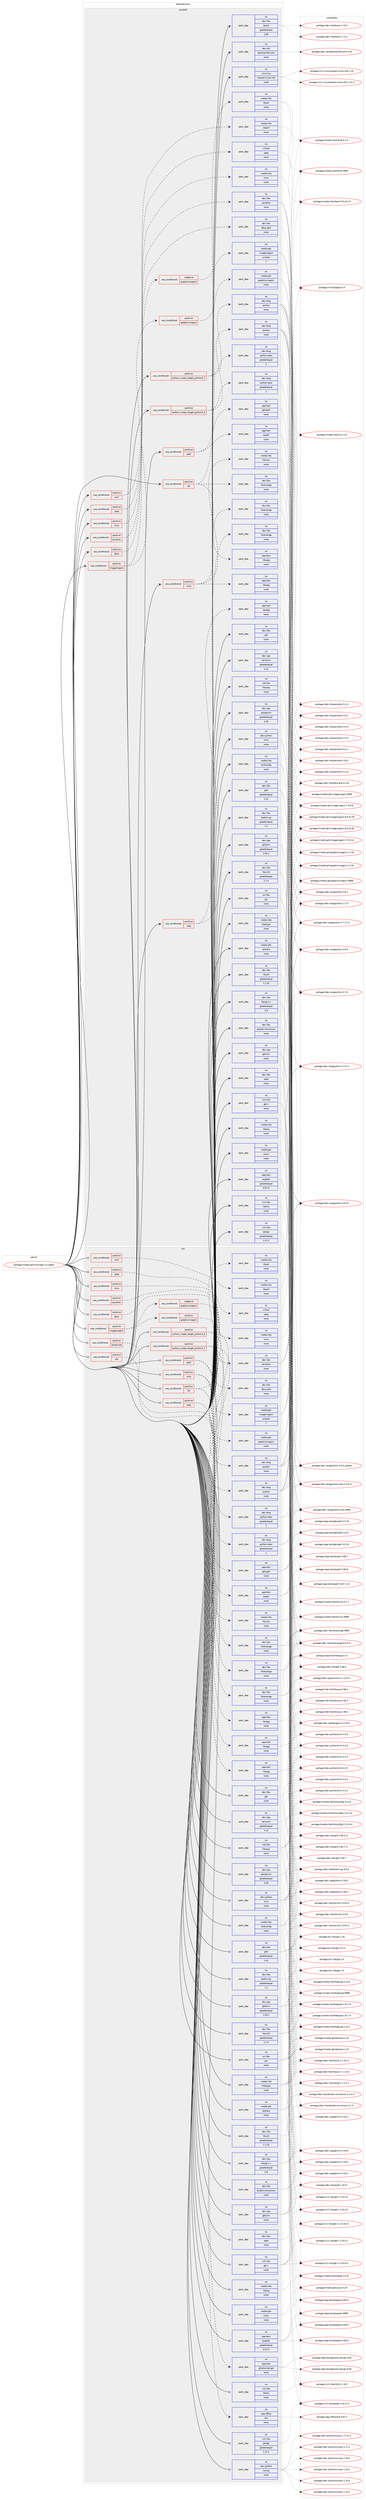 digraph prolog {

# *************
# Graph options
# *************

newrank=true;
concentrate=true;
compound=true;
graph [rankdir=LR,fontname=Helvetica,fontsize=10,ranksep=1.5];#, ranksep=2.5, nodesep=0.2];
edge  [arrowhead=vee];
node  [fontname=Helvetica,fontsize=10];

# **********
# The ebuild
# **********

subgraph cluster_leftcol {
color=gray;
label=<<i>ebuild</i>>;
id [label="portage://media-gfx/inkscape-1.0_beta2", color=red, width=4, href="../media-gfx/inkscape-1.0_beta2.svg"];
}

# ****************
# The dependencies
# ****************

subgraph cluster_midcol {
color=gray;
label=<<i>dependencies</i>>;
subgraph cluster_compile {
fillcolor="#eeeeee";
style=filled;
label=<<i>compile</i>>;
subgraph cond50352 {
dependency220584 [label=<<TABLE BORDER="0" CELLBORDER="1" CELLSPACING="0" CELLPADDING="4"><TR><TD ROWSPAN="3" CELLPADDING="10">use_conditional</TD></TR><TR><TD>positive</TD></TR><TR><TD>cdr</TD></TR></TABLE>>, shape=none, color=red];
subgraph pack166833 {
dependency220585 [label=<<TABLE BORDER="0" CELLBORDER="1" CELLSPACING="0" CELLPADDING="4" WIDTH="220"><TR><TD ROWSPAN="6" CELLPADDING="30">pack_dep</TD></TR><TR><TD WIDTH="110">no</TD></TR><TR><TD>app-text</TD></TR><TR><TD>libwpg</TD></TR><TR><TD>none</TD></TR><TR><TD></TD></TR></TABLE>>, shape=none, color=blue];
}
dependency220584:e -> dependency220585:w [weight=20,style="dashed",arrowhead="vee"];
subgraph pack166834 {
dependency220586 [label=<<TABLE BORDER="0" CELLBORDER="1" CELLSPACING="0" CELLPADDING="4" WIDTH="220"><TR><TD ROWSPAN="6" CELLPADDING="30">pack_dep</TD></TR><TR><TD WIDTH="110">no</TD></TR><TR><TD>dev-libs</TD></TR><TR><TD>librevenge</TD></TR><TR><TD>none</TD></TR><TR><TD></TD></TR></TABLE>>, shape=none, color=blue];
}
dependency220584:e -> dependency220586:w [weight=20,style="dashed",arrowhead="vee"];
subgraph pack166835 {
dependency220587 [label=<<TABLE BORDER="0" CELLBORDER="1" CELLSPACING="0" CELLPADDING="4" WIDTH="220"><TR><TD ROWSPAN="6" CELLPADDING="30">pack_dep</TD></TR><TR><TD WIDTH="110">no</TD></TR><TR><TD>media-libs</TD></TR><TR><TD>libcdr</TD></TR><TR><TD>none</TD></TR><TR><TD></TD></TR></TABLE>>, shape=none, color=blue];
}
dependency220584:e -> dependency220587:w [weight=20,style="dashed",arrowhead="vee"];
}
id:e -> dependency220584:w [weight=20,style="solid",arrowhead="vee"];
subgraph cond50353 {
dependency220588 [label=<<TABLE BORDER="0" CELLBORDER="1" CELLSPACING="0" CELLPADDING="4"><TR><TD ROWSPAN="3" CELLPADDING="10">use_conditional</TD></TR><TR><TD>positive</TD></TR><TR><TD>dbus</TD></TR></TABLE>>, shape=none, color=red];
subgraph pack166836 {
dependency220589 [label=<<TABLE BORDER="0" CELLBORDER="1" CELLSPACING="0" CELLPADDING="4" WIDTH="220"><TR><TD ROWSPAN="6" CELLPADDING="30">pack_dep</TD></TR><TR><TD WIDTH="110">no</TD></TR><TR><TD>dev-libs</TD></TR><TR><TD>dbus-glib</TD></TR><TR><TD>none</TD></TR><TR><TD></TD></TR></TABLE>>, shape=none, color=blue];
}
dependency220588:e -> dependency220589:w [weight=20,style="dashed",arrowhead="vee"];
}
id:e -> dependency220588:w [weight=20,style="solid",arrowhead="vee"];
subgraph cond50354 {
dependency220590 [label=<<TABLE BORDER="0" CELLBORDER="1" CELLSPACING="0" CELLPADDING="4"><TR><TD ROWSPAN="3" CELLPADDING="10">use_conditional</TD></TR><TR><TD>positive</TD></TR><TR><TD>exif</TD></TR></TABLE>>, shape=none, color=red];
subgraph pack166837 {
dependency220591 [label=<<TABLE BORDER="0" CELLBORDER="1" CELLSPACING="0" CELLPADDING="4" WIDTH="220"><TR><TD ROWSPAN="6" CELLPADDING="30">pack_dep</TD></TR><TR><TD WIDTH="110">no</TD></TR><TR><TD>media-libs</TD></TR><TR><TD>libexif</TD></TR><TR><TD>none</TD></TR><TR><TD></TD></TR></TABLE>>, shape=none, color=blue];
}
dependency220590:e -> dependency220591:w [weight=20,style="dashed",arrowhead="vee"];
}
id:e -> dependency220590:w [weight=20,style="solid",arrowhead="vee"];
subgraph cond50355 {
dependency220592 [label=<<TABLE BORDER="0" CELLBORDER="1" CELLSPACING="0" CELLPADDING="4"><TR><TD ROWSPAN="3" CELLPADDING="10">use_conditional</TD></TR><TR><TD>positive</TD></TR><TR><TD>imagemagick</TD></TR></TABLE>>, shape=none, color=red];
subgraph cond50356 {
dependency220593 [label=<<TABLE BORDER="0" CELLBORDER="1" CELLSPACING="0" CELLPADDING="4"><TR><TD ROWSPAN="3" CELLPADDING="10">use_conditional</TD></TR><TR><TD>negative</TD></TR><TR><TD>graphicsmagick</TD></TR></TABLE>>, shape=none, color=red];
subgraph pack166838 {
dependency220594 [label=<<TABLE BORDER="0" CELLBORDER="1" CELLSPACING="0" CELLPADDING="4" WIDTH="220"><TR><TD ROWSPAN="6" CELLPADDING="30">pack_dep</TD></TR><TR><TD WIDTH="110">no</TD></TR><TR><TD>media-gfx</TD></TR><TR><TD>imagemagick</TD></TR><TR><TD>smaller</TD></TR><TR><TD>7</TD></TR></TABLE>>, shape=none, color=blue];
}
dependency220593:e -> dependency220594:w [weight=20,style="dashed",arrowhead="vee"];
}
dependency220592:e -> dependency220593:w [weight=20,style="dashed",arrowhead="vee"];
subgraph cond50357 {
dependency220595 [label=<<TABLE BORDER="0" CELLBORDER="1" CELLSPACING="0" CELLPADDING="4"><TR><TD ROWSPAN="3" CELLPADDING="10">use_conditional</TD></TR><TR><TD>positive</TD></TR><TR><TD>graphicsmagick</TD></TR></TABLE>>, shape=none, color=red];
subgraph pack166839 {
dependency220596 [label=<<TABLE BORDER="0" CELLBORDER="1" CELLSPACING="0" CELLPADDING="4" WIDTH="220"><TR><TD ROWSPAN="6" CELLPADDING="30">pack_dep</TD></TR><TR><TD WIDTH="110">no</TD></TR><TR><TD>media-gfx</TD></TR><TR><TD>graphicsmagick</TD></TR><TR><TD>none</TD></TR><TR><TD></TD></TR></TABLE>>, shape=none, color=blue];
}
dependency220595:e -> dependency220596:w [weight=20,style="dashed",arrowhead="vee"];
}
dependency220592:e -> dependency220595:w [weight=20,style="dashed",arrowhead="vee"];
}
id:e -> dependency220592:w [weight=20,style="solid",arrowhead="vee"];
subgraph cond50358 {
dependency220597 [label=<<TABLE BORDER="0" CELLBORDER="1" CELLSPACING="0" CELLPADDING="4"><TR><TD ROWSPAN="3" CELLPADDING="10">use_conditional</TD></TR><TR><TD>positive</TD></TR><TR><TD>jemalloc</TD></TR></TABLE>>, shape=none, color=red];
subgraph pack166840 {
dependency220598 [label=<<TABLE BORDER="0" CELLBORDER="1" CELLSPACING="0" CELLPADDING="4" WIDTH="220"><TR><TD ROWSPAN="6" CELLPADDING="30">pack_dep</TD></TR><TR><TD WIDTH="110">no</TD></TR><TR><TD>dev-libs</TD></TR><TR><TD>jemalloc</TD></TR><TR><TD>none</TD></TR><TR><TD></TD></TR></TABLE>>, shape=none, color=blue];
}
dependency220597:e -> dependency220598:w [weight=20,style="dashed",arrowhead="vee"];
}
id:e -> dependency220597:w [weight=20,style="solid",arrowhead="vee"];
subgraph cond50359 {
dependency220599 [label=<<TABLE BORDER="0" CELLBORDER="1" CELLSPACING="0" CELLPADDING="4"><TR><TD ROWSPAN="3" CELLPADDING="10">use_conditional</TD></TR><TR><TD>positive</TD></TR><TR><TD>jpeg</TD></TR></TABLE>>, shape=none, color=red];
subgraph pack166841 {
dependency220600 [label=<<TABLE BORDER="0" CELLBORDER="1" CELLSPACING="0" CELLPADDING="4" WIDTH="220"><TR><TD ROWSPAN="6" CELLPADDING="30">pack_dep</TD></TR><TR><TD WIDTH="110">no</TD></TR><TR><TD>virtual</TD></TR><TR><TD>jpeg</TD></TR><TR><TD>none</TD></TR><TR><TD></TD></TR></TABLE>>, shape=none, color=blue];
}
dependency220599:e -> dependency220600:w [weight=20,style="dashed",arrowhead="vee"];
}
id:e -> dependency220599:w [weight=20,style="solid",arrowhead="vee"];
subgraph cond50360 {
dependency220601 [label=<<TABLE BORDER="0" CELLBORDER="1" CELLSPACING="0" CELLPADDING="4"><TR><TD ROWSPAN="3" CELLPADDING="10">use_conditional</TD></TR><TR><TD>positive</TD></TR><TR><TD>lcms</TD></TR></TABLE>>, shape=none, color=red];
subgraph pack166842 {
dependency220602 [label=<<TABLE BORDER="0" CELLBORDER="1" CELLSPACING="0" CELLPADDING="4" WIDTH="220"><TR><TD ROWSPAN="6" CELLPADDING="30">pack_dep</TD></TR><TR><TD WIDTH="110">no</TD></TR><TR><TD>media-libs</TD></TR><TR><TD>lcms</TD></TR><TR><TD>none</TD></TR><TR><TD></TD></TR></TABLE>>, shape=none, color=blue];
}
dependency220601:e -> dependency220602:w [weight=20,style="dashed",arrowhead="vee"];
}
id:e -> dependency220601:w [weight=20,style="solid",arrowhead="vee"];
subgraph cond50361 {
dependency220603 [label=<<TABLE BORDER="0" CELLBORDER="1" CELLSPACING="0" CELLPADDING="4"><TR><TD ROWSPAN="3" CELLPADDING="10">use_conditional</TD></TR><TR><TD>positive</TD></TR><TR><TD>python_single_target_python3_6</TD></TR></TABLE>>, shape=none, color=red];
subgraph pack166843 {
dependency220604 [label=<<TABLE BORDER="0" CELLBORDER="1" CELLSPACING="0" CELLPADDING="4" WIDTH="220"><TR><TD ROWSPAN="6" CELLPADDING="30">pack_dep</TD></TR><TR><TD WIDTH="110">no</TD></TR><TR><TD>dev-lang</TD></TR><TR><TD>python</TD></TR><TR><TD>none</TD></TR><TR><TD></TD></TR></TABLE>>, shape=none, color=blue];
}
dependency220603:e -> dependency220604:w [weight=20,style="dashed",arrowhead="vee"];
subgraph pack166844 {
dependency220605 [label=<<TABLE BORDER="0" CELLBORDER="1" CELLSPACING="0" CELLPADDING="4" WIDTH="220"><TR><TD ROWSPAN="6" CELLPADDING="30">pack_dep</TD></TR><TR><TD WIDTH="110">no</TD></TR><TR><TD>dev-lang</TD></TR><TR><TD>python-exec</TD></TR><TR><TD>greaterequal</TD></TR><TR><TD>2</TD></TR></TABLE>>, shape=none, color=blue];
}
dependency220603:e -> dependency220605:w [weight=20,style="dashed",arrowhead="vee"];
}
id:e -> dependency220603:w [weight=20,style="solid",arrowhead="vee"];
subgraph cond50362 {
dependency220606 [label=<<TABLE BORDER="0" CELLBORDER="1" CELLSPACING="0" CELLPADDING="4"><TR><TD ROWSPAN="3" CELLPADDING="10">use_conditional</TD></TR><TR><TD>positive</TD></TR><TR><TD>python_single_target_python3_7</TD></TR></TABLE>>, shape=none, color=red];
subgraph pack166845 {
dependency220607 [label=<<TABLE BORDER="0" CELLBORDER="1" CELLSPACING="0" CELLPADDING="4" WIDTH="220"><TR><TD ROWSPAN="6" CELLPADDING="30">pack_dep</TD></TR><TR><TD WIDTH="110">no</TD></TR><TR><TD>dev-lang</TD></TR><TR><TD>python</TD></TR><TR><TD>none</TD></TR><TR><TD></TD></TR></TABLE>>, shape=none, color=blue];
}
dependency220606:e -> dependency220607:w [weight=20,style="dashed",arrowhead="vee"];
subgraph pack166846 {
dependency220608 [label=<<TABLE BORDER="0" CELLBORDER="1" CELLSPACING="0" CELLPADDING="4" WIDTH="220"><TR><TD ROWSPAN="6" CELLPADDING="30">pack_dep</TD></TR><TR><TD WIDTH="110">no</TD></TR><TR><TD>dev-lang</TD></TR><TR><TD>python-exec</TD></TR><TR><TD>greaterequal</TD></TR><TR><TD>2</TD></TR></TABLE>>, shape=none, color=blue];
}
dependency220606:e -> dependency220608:w [weight=20,style="dashed",arrowhead="vee"];
}
id:e -> dependency220606:w [weight=20,style="solid",arrowhead="vee"];
subgraph cond50363 {
dependency220609 [label=<<TABLE BORDER="0" CELLBORDER="1" CELLSPACING="0" CELLPADDING="4"><TR><TD ROWSPAN="3" CELLPADDING="10">use_conditional</TD></TR><TR><TD>positive</TD></TR><TR><TD>spell</TD></TR></TABLE>>, shape=none, color=red];
subgraph pack166847 {
dependency220610 [label=<<TABLE BORDER="0" CELLBORDER="1" CELLSPACING="0" CELLPADDING="4" WIDTH="220"><TR><TD ROWSPAN="6" CELLPADDING="30">pack_dep</TD></TR><TR><TD WIDTH="110">no</TD></TR><TR><TD>app-text</TD></TR><TR><TD>aspell</TD></TR><TR><TD>none</TD></TR><TR><TD></TD></TR></TABLE>>, shape=none, color=blue];
}
dependency220609:e -> dependency220610:w [weight=20,style="dashed",arrowhead="vee"];
subgraph pack166848 {
dependency220611 [label=<<TABLE BORDER="0" CELLBORDER="1" CELLSPACING="0" CELLPADDING="4" WIDTH="220"><TR><TD ROWSPAN="6" CELLPADDING="30">pack_dep</TD></TR><TR><TD WIDTH="110">no</TD></TR><TR><TD>app-text</TD></TR><TR><TD>gtkspell</TD></TR><TR><TD>none</TD></TR><TR><TD></TD></TR></TABLE>>, shape=none, color=blue];
}
dependency220609:e -> dependency220611:w [weight=20,style="dashed",arrowhead="vee"];
}
id:e -> dependency220609:w [weight=20,style="solid",arrowhead="vee"];
subgraph cond50364 {
dependency220612 [label=<<TABLE BORDER="0" CELLBORDER="1" CELLSPACING="0" CELLPADDING="4"><TR><TD ROWSPAN="3" CELLPADDING="10">use_conditional</TD></TR><TR><TD>positive</TD></TR><TR><TD>visio</TD></TR></TABLE>>, shape=none, color=red];
subgraph pack166849 {
dependency220613 [label=<<TABLE BORDER="0" CELLBORDER="1" CELLSPACING="0" CELLPADDING="4" WIDTH="220"><TR><TD ROWSPAN="6" CELLPADDING="30">pack_dep</TD></TR><TR><TD WIDTH="110">no</TD></TR><TR><TD>app-text</TD></TR><TR><TD>libwpg</TD></TR><TR><TD>none</TD></TR><TR><TD></TD></TR></TABLE>>, shape=none, color=blue];
}
dependency220612:e -> dependency220613:w [weight=20,style="dashed",arrowhead="vee"];
subgraph pack166850 {
dependency220614 [label=<<TABLE BORDER="0" CELLBORDER="1" CELLSPACING="0" CELLPADDING="4" WIDTH="220"><TR><TD ROWSPAN="6" CELLPADDING="30">pack_dep</TD></TR><TR><TD WIDTH="110">no</TD></TR><TR><TD>dev-libs</TD></TR><TR><TD>librevenge</TD></TR><TR><TD>none</TD></TR><TR><TD></TD></TR></TABLE>>, shape=none, color=blue];
}
dependency220612:e -> dependency220614:w [weight=20,style="dashed",arrowhead="vee"];
subgraph pack166851 {
dependency220615 [label=<<TABLE BORDER="0" CELLBORDER="1" CELLSPACING="0" CELLPADDING="4" WIDTH="220"><TR><TD ROWSPAN="6" CELLPADDING="30">pack_dep</TD></TR><TR><TD WIDTH="110">no</TD></TR><TR><TD>media-libs</TD></TR><TR><TD>libvisio</TD></TR><TR><TD>none</TD></TR><TR><TD></TD></TR></TABLE>>, shape=none, color=blue];
}
dependency220612:e -> dependency220615:w [weight=20,style="dashed",arrowhead="vee"];
}
id:e -> dependency220612:w [weight=20,style="solid",arrowhead="vee"];
subgraph cond50365 {
dependency220616 [label=<<TABLE BORDER="0" CELLBORDER="1" CELLSPACING="0" CELLPADDING="4"><TR><TD ROWSPAN="3" CELLPADDING="10">use_conditional</TD></TR><TR><TD>positive</TD></TR><TR><TD>wpg</TD></TR></TABLE>>, shape=none, color=red];
subgraph pack166852 {
dependency220617 [label=<<TABLE BORDER="0" CELLBORDER="1" CELLSPACING="0" CELLPADDING="4" WIDTH="220"><TR><TD ROWSPAN="6" CELLPADDING="30">pack_dep</TD></TR><TR><TD WIDTH="110">no</TD></TR><TR><TD>app-text</TD></TR><TR><TD>libwpg</TD></TR><TR><TD>none</TD></TR><TR><TD></TD></TR></TABLE>>, shape=none, color=blue];
}
dependency220616:e -> dependency220617:w [weight=20,style="dashed",arrowhead="vee"];
subgraph pack166853 {
dependency220618 [label=<<TABLE BORDER="0" CELLBORDER="1" CELLSPACING="0" CELLPADDING="4" WIDTH="220"><TR><TD ROWSPAN="6" CELLPADDING="30">pack_dep</TD></TR><TR><TD WIDTH="110">no</TD></TR><TR><TD>dev-libs</TD></TR><TR><TD>librevenge</TD></TR><TR><TD>none</TD></TR><TR><TD></TD></TR></TABLE>>, shape=none, color=blue];
}
dependency220616:e -> dependency220618:w [weight=20,style="dashed",arrowhead="vee"];
}
id:e -> dependency220616:w [weight=20,style="solid",arrowhead="vee"];
subgraph pack166854 {
dependency220619 [label=<<TABLE BORDER="0" CELLBORDER="1" CELLSPACING="0" CELLPADDING="4" WIDTH="220"><TR><TD ROWSPAN="6" CELLPADDING="30">pack_dep</TD></TR><TR><TD WIDTH="110">no</TD></TR><TR><TD>app-text</TD></TR><TR><TD>poppler</TD></TR><TR><TD>greaterequal</TD></TR><TR><TD>0.57.0</TD></TR></TABLE>>, shape=none, color=blue];
}
id:e -> dependency220619:w [weight=20,style="solid",arrowhead="vee"];
subgraph pack166855 {
dependency220620 [label=<<TABLE BORDER="0" CELLBORDER="1" CELLSPACING="0" CELLPADDING="4" WIDTH="220"><TR><TD ROWSPAN="6" CELLPADDING="30">pack_dep</TD></TR><TR><TD WIDTH="110">no</TD></TR><TR><TD>dev-cpp</TD></TR><TR><TD>cairomm</TD></TR><TR><TD>greaterequal</TD></TR><TR><TD>1.12</TD></TR></TABLE>>, shape=none, color=blue];
}
id:e -> dependency220620:w [weight=20,style="solid",arrowhead="vee"];
subgraph pack166856 {
dependency220621 [label=<<TABLE BORDER="0" CELLBORDER="1" CELLSPACING="0" CELLPADDING="4" WIDTH="220"><TR><TD ROWSPAN="6" CELLPADDING="30">pack_dep</TD></TR><TR><TD WIDTH="110">no</TD></TR><TR><TD>dev-cpp</TD></TR><TR><TD>glibmm</TD></TR><TR><TD>greaterequal</TD></TR><TR><TD>2.54.1</TD></TR></TABLE>>, shape=none, color=blue];
}
id:e -> dependency220621:w [weight=20,style="solid",arrowhead="vee"];
subgraph pack166857 {
dependency220622 [label=<<TABLE BORDER="0" CELLBORDER="1" CELLSPACING="0" CELLPADDING="4" WIDTH="220"><TR><TD ROWSPAN="6" CELLPADDING="30">pack_dep</TD></TR><TR><TD WIDTH="110">no</TD></TR><TR><TD>dev-cpp</TD></TR><TR><TD>gtkmm</TD></TR><TR><TD>none</TD></TR><TR><TD></TD></TR></TABLE>>, shape=none, color=blue];
}
id:e -> dependency220622:w [weight=20,style="solid",arrowhead="vee"];
subgraph pack166858 {
dependency220623 [label=<<TABLE BORDER="0" CELLBORDER="1" CELLSPACING="0" CELLPADDING="4" WIDTH="220"><TR><TD ROWSPAN="6" CELLPADDING="30">pack_dep</TD></TR><TR><TD WIDTH="110">no</TD></TR><TR><TD>dev-cpp</TD></TR><TR><TD>pangomm</TD></TR><TR><TD>greaterequal</TD></TR><TR><TD>2.40</TD></TR></TABLE>>, shape=none, color=blue];
}
id:e -> dependency220623:w [weight=20,style="solid",arrowhead="vee"];
subgraph pack166859 {
dependency220624 [label=<<TABLE BORDER="0" CELLBORDER="1" CELLSPACING="0" CELLPADDING="4" WIDTH="220"><TR><TD ROWSPAN="6" CELLPADDING="30">pack_dep</TD></TR><TR><TD WIDTH="110">no</TD></TR><TR><TD>dev-libs</TD></TR><TR><TD>boehm-gc</TD></TR><TR><TD>greaterequal</TD></TR><TR><TD>7.1</TD></TR></TABLE>>, shape=none, color=blue];
}
id:e -> dependency220624:w [weight=20,style="solid",arrowhead="vee"];
subgraph pack166860 {
dependency220625 [label=<<TABLE BORDER="0" CELLBORDER="1" CELLSPACING="0" CELLPADDING="4" WIDTH="220"><TR><TD ROWSPAN="6" CELLPADDING="30">pack_dep</TD></TR><TR><TD WIDTH="110">no</TD></TR><TR><TD>dev-libs</TD></TR><TR><TD>boost</TD></TR><TR><TD>greaterequal</TD></TR><TR><TD>1.65</TD></TR></TABLE>>, shape=none, color=blue];
}
id:e -> dependency220625:w [weight=20,style="solid",arrowhead="vee"];
subgraph pack166861 {
dependency220626 [label=<<TABLE BORDER="0" CELLBORDER="1" CELLSPACING="0" CELLPADDING="4" WIDTH="220"><TR><TD ROWSPAN="6" CELLPADDING="30">pack_dep</TD></TR><TR><TD WIDTH="110">no</TD></TR><TR><TD>dev-libs</TD></TR><TR><TD>double-conversion</TD></TR><TR><TD>none</TD></TR><TR><TD></TD></TR></TABLE>>, shape=none, color=blue];
}
id:e -> dependency220626:w [weight=20,style="solid",arrowhead="vee"];
subgraph pack166862 {
dependency220627 [label=<<TABLE BORDER="0" CELLBORDER="1" CELLSPACING="0" CELLPADDING="4" WIDTH="220"><TR><TD ROWSPAN="6" CELLPADDING="30">pack_dep</TD></TR><TR><TD WIDTH="110">no</TD></TR><TR><TD>dev-libs</TD></TR><TR><TD>gdl</TD></TR><TR><TD>none</TD></TR><TR><TD></TD></TR></TABLE>>, shape=none, color=blue];
}
id:e -> dependency220627:w [weight=20,style="solid",arrowhead="vee"];
subgraph pack166863 {
dependency220628 [label=<<TABLE BORDER="0" CELLBORDER="1" CELLSPACING="0" CELLPADDING="4" WIDTH="220"><TR><TD ROWSPAN="6" CELLPADDING="30">pack_dep</TD></TR><TR><TD WIDTH="110">no</TD></TR><TR><TD>dev-libs</TD></TR><TR><TD>glib</TD></TR><TR><TD>greaterequal</TD></TR><TR><TD>2.41</TD></TR></TABLE>>, shape=none, color=blue];
}
id:e -> dependency220628:w [weight=20,style="solid",arrowhead="vee"];
subgraph pack166864 {
dependency220629 [label=<<TABLE BORDER="0" CELLBORDER="1" CELLSPACING="0" CELLPADDING="4" WIDTH="220"><TR><TD ROWSPAN="6" CELLPADDING="30">pack_dep</TD></TR><TR><TD WIDTH="110">no</TD></TR><TR><TD>dev-libs</TD></TR><TR><TD>libsigc++</TD></TR><TR><TD>greaterequal</TD></TR><TR><TD>2.8</TD></TR></TABLE>>, shape=none, color=blue];
}
id:e -> dependency220629:w [weight=20,style="solid",arrowhead="vee"];
subgraph pack166865 {
dependency220630 [label=<<TABLE BORDER="0" CELLBORDER="1" CELLSPACING="0" CELLPADDING="4" WIDTH="220"><TR><TD ROWSPAN="6" CELLPADDING="30">pack_dep</TD></TR><TR><TD WIDTH="110">no</TD></TR><TR><TD>dev-libs</TD></TR><TR><TD>libxml2</TD></TR><TR><TD>greaterequal</TD></TR><TR><TD>2.7.4</TD></TR></TABLE>>, shape=none, color=blue];
}
id:e -> dependency220630:w [weight=20,style="solid",arrowhead="vee"];
subgraph pack166866 {
dependency220631 [label=<<TABLE BORDER="0" CELLBORDER="1" CELLSPACING="0" CELLPADDING="4" WIDTH="220"><TR><TD ROWSPAN="6" CELLPADDING="30">pack_dep</TD></TR><TR><TD WIDTH="110">no</TD></TR><TR><TD>dev-libs</TD></TR><TR><TD>libxslt</TD></TR><TR><TD>greaterequal</TD></TR><TR><TD>1.1.25</TD></TR></TABLE>>, shape=none, color=blue];
}
id:e -> dependency220631:w [weight=20,style="solid",arrowhead="vee"];
subgraph pack166867 {
dependency220632 [label=<<TABLE BORDER="0" CELLBORDER="1" CELLSPACING="0" CELLPADDING="4" WIDTH="220"><TR><TD ROWSPAN="6" CELLPADDING="30">pack_dep</TD></TR><TR><TD WIDTH="110">no</TD></TR><TR><TD>dev-libs</TD></TR><TR><TD>popt</TD></TR><TR><TD>none</TD></TR><TR><TD></TD></TR></TABLE>>, shape=none, color=blue];
}
id:e -> dependency220632:w [weight=20,style="solid",arrowhead="vee"];
subgraph pack166868 {
dependency220633 [label=<<TABLE BORDER="0" CELLBORDER="1" CELLSPACING="0" CELLPADDING="4" WIDTH="220"><TR><TD ROWSPAN="6" CELLPADDING="30">pack_dep</TD></TR><TR><TD WIDTH="110">no</TD></TR><TR><TD>dev-python</TD></TR><TR><TD>lxml</TD></TR><TR><TD>none</TD></TR><TR><TD></TD></TR></TABLE>>, shape=none, color=blue];
}
id:e -> dependency220633:w [weight=20,style="solid",arrowhead="vee"];
subgraph pack166869 {
dependency220634 [label=<<TABLE BORDER="0" CELLBORDER="1" CELLSPACING="0" CELLPADDING="4" WIDTH="220"><TR><TD ROWSPAN="6" CELLPADDING="30">pack_dep</TD></TR><TR><TD WIDTH="110">no</TD></TR><TR><TD>dev-util</TD></TR><TR><TD>desktop-file-utils</TD></TR><TR><TD>none</TD></TR><TR><TD></TD></TR></TABLE>>, shape=none, color=blue];
}
id:e -> dependency220634:w [weight=20,style="solid",arrowhead="vee"];
subgraph pack166870 {
dependency220635 [label=<<TABLE BORDER="0" CELLBORDER="1" CELLSPACING="0" CELLPADDING="4" WIDTH="220"><TR><TD ROWSPAN="6" CELLPADDING="30">pack_dep</TD></TR><TR><TD WIDTH="110">no</TD></TR><TR><TD>media-gfx</TD></TR><TR><TD>potrace</TD></TR><TR><TD>none</TD></TR><TR><TD></TD></TR></TABLE>>, shape=none, color=blue];
}
id:e -> dependency220635:w [weight=20,style="solid",arrowhead="vee"];
subgraph pack166871 {
dependency220636 [label=<<TABLE BORDER="0" CELLBORDER="1" CELLSPACING="0" CELLPADDING="4" WIDTH="220"><TR><TD ROWSPAN="6" CELLPADDING="30">pack_dep</TD></TR><TR><TD WIDTH="110">no</TD></TR><TR><TD>media-gfx</TD></TR><TR><TD>scour</TD></TR><TR><TD>none</TD></TR><TR><TD></TD></TR></TABLE>>, shape=none, color=blue];
}
id:e -> dependency220636:w [weight=20,style="solid",arrowhead="vee"];
subgraph pack166872 {
dependency220637 [label=<<TABLE BORDER="0" CELLBORDER="1" CELLSPACING="0" CELLPADDING="4" WIDTH="220"><TR><TD ROWSPAN="6" CELLPADDING="30">pack_dep</TD></TR><TR><TD WIDTH="110">no</TD></TR><TR><TD>media-libs</TD></TR><TR><TD>fontconfig</TD></TR><TR><TD>none</TD></TR><TR><TD></TD></TR></TABLE>>, shape=none, color=blue];
}
id:e -> dependency220637:w [weight=20,style="solid",arrowhead="vee"];
subgraph pack166873 {
dependency220638 [label=<<TABLE BORDER="0" CELLBORDER="1" CELLSPACING="0" CELLPADDING="4" WIDTH="220"><TR><TD ROWSPAN="6" CELLPADDING="30">pack_dep</TD></TR><TR><TD WIDTH="110">no</TD></TR><TR><TD>media-libs</TD></TR><TR><TD>freetype</TD></TR><TR><TD>none</TD></TR><TR><TD></TD></TR></TABLE>>, shape=none, color=blue];
}
id:e -> dependency220638:w [weight=20,style="solid",arrowhead="vee"];
subgraph pack166874 {
dependency220639 [label=<<TABLE BORDER="0" CELLBORDER="1" CELLSPACING="0" CELLPADDING="4" WIDTH="220"><TR><TD ROWSPAN="6" CELLPADDING="30">pack_dep</TD></TR><TR><TD WIDTH="110">no</TD></TR><TR><TD>media-libs</TD></TR><TR><TD>libpng</TD></TR><TR><TD>none</TD></TR><TR><TD></TD></TR></TABLE>>, shape=none, color=blue];
}
id:e -> dependency220639:w [weight=20,style="solid",arrowhead="vee"];
subgraph pack166875 {
dependency220640 [label=<<TABLE BORDER="0" CELLBORDER="1" CELLSPACING="0" CELLPADDING="4" WIDTH="220"><TR><TD ROWSPAN="6" CELLPADDING="30">pack_dep</TD></TR><TR><TD WIDTH="110">no</TD></TR><TR><TD>net-libs</TD></TR><TR><TD>libsoup</TD></TR><TR><TD>none</TD></TR><TR><TD></TD></TR></TABLE>>, shape=none, color=blue];
}
id:e -> dependency220640:w [weight=20,style="solid",arrowhead="vee"];
subgraph pack166876 {
dependency220641 [label=<<TABLE BORDER="0" CELLBORDER="1" CELLSPACING="0" CELLPADDING="4" WIDTH="220"><TR><TD ROWSPAN="6" CELLPADDING="30">pack_dep</TD></TR><TR><TD WIDTH="110">no</TD></TR><TR><TD>sci-libs</TD></TR><TR><TD>gsl</TD></TR><TR><TD>none</TD></TR><TR><TD></TD></TR></TABLE>>, shape=none, color=blue];
}
id:e -> dependency220641:w [weight=20,style="solid",arrowhead="vee"];
subgraph pack166877 {
dependency220642 [label=<<TABLE BORDER="0" CELLBORDER="1" CELLSPACING="0" CELLPADDING="4" WIDTH="220"><TR><TD ROWSPAN="6" CELLPADDING="30">pack_dep</TD></TR><TR><TD WIDTH="110">no</TD></TR><TR><TD>x11-libs</TD></TR><TR><TD>gtk+</TD></TR><TR><TD>none</TD></TR><TR><TD></TD></TR></TABLE>>, shape=none, color=blue];
}
id:e -> dependency220642:w [weight=20,style="solid",arrowhead="vee"];
subgraph pack166878 {
dependency220643 [label=<<TABLE BORDER="0" CELLBORDER="1" CELLSPACING="0" CELLPADDING="4" WIDTH="220"><TR><TD ROWSPAN="6" CELLPADDING="30">pack_dep</TD></TR><TR><TD WIDTH="110">no</TD></TR><TR><TD>x11-libs</TD></TR><TR><TD>libX11</TD></TR><TR><TD>none</TD></TR><TR><TD></TD></TR></TABLE>>, shape=none, color=blue];
}
id:e -> dependency220643:w [weight=20,style="solid",arrowhead="vee"];
subgraph pack166879 {
dependency220644 [label=<<TABLE BORDER="0" CELLBORDER="1" CELLSPACING="0" CELLPADDING="4" WIDTH="220"><TR><TD ROWSPAN="6" CELLPADDING="30">pack_dep</TD></TR><TR><TD WIDTH="110">no</TD></TR><TR><TD>x11-libs</TD></TR><TR><TD>pango</TD></TR><TR><TD>greaterequal</TD></TR><TR><TD>1.37.2</TD></TR></TABLE>>, shape=none, color=blue];
}
id:e -> dependency220644:w [weight=20,style="solid",arrowhead="vee"];
subgraph pack166880 {
dependency220645 [label=<<TABLE BORDER="0" CELLBORDER="1" CELLSPACING="0" CELLPADDING="4" WIDTH="220"><TR><TD ROWSPAN="6" CELLPADDING="30">pack_dep</TD></TR><TR><TD WIDTH="110">no</TD></TR><TR><TD>x11-misc</TD></TR><TR><TD>shared-mime-info</TD></TR><TR><TD>none</TD></TR><TR><TD></TD></TR></TABLE>>, shape=none, color=blue];
}
id:e -> dependency220645:w [weight=20,style="solid",arrowhead="vee"];
}
subgraph cluster_compileandrun {
fillcolor="#eeeeee";
style=filled;
label=<<i>compile and run</i>>;
}
subgraph cluster_run {
fillcolor="#eeeeee";
style=filled;
label=<<i>run</i>>;
subgraph cond50366 {
dependency220646 [label=<<TABLE BORDER="0" CELLBORDER="1" CELLSPACING="0" CELLPADDING="4"><TR><TD ROWSPAN="3" CELLPADDING="10">use_conditional</TD></TR><TR><TD>positive</TD></TR><TR><TD>cdr</TD></TR></TABLE>>, shape=none, color=red];
subgraph pack166881 {
dependency220647 [label=<<TABLE BORDER="0" CELLBORDER="1" CELLSPACING="0" CELLPADDING="4" WIDTH="220"><TR><TD ROWSPAN="6" CELLPADDING="30">pack_dep</TD></TR><TR><TD WIDTH="110">no</TD></TR><TR><TD>app-text</TD></TR><TR><TD>libwpg</TD></TR><TR><TD>none</TD></TR><TR><TD></TD></TR></TABLE>>, shape=none, color=blue];
}
dependency220646:e -> dependency220647:w [weight=20,style="dashed",arrowhead="vee"];
subgraph pack166882 {
dependency220648 [label=<<TABLE BORDER="0" CELLBORDER="1" CELLSPACING="0" CELLPADDING="4" WIDTH="220"><TR><TD ROWSPAN="6" CELLPADDING="30">pack_dep</TD></TR><TR><TD WIDTH="110">no</TD></TR><TR><TD>dev-libs</TD></TR><TR><TD>librevenge</TD></TR><TR><TD>none</TD></TR><TR><TD></TD></TR></TABLE>>, shape=none, color=blue];
}
dependency220646:e -> dependency220648:w [weight=20,style="dashed",arrowhead="vee"];
subgraph pack166883 {
dependency220649 [label=<<TABLE BORDER="0" CELLBORDER="1" CELLSPACING="0" CELLPADDING="4" WIDTH="220"><TR><TD ROWSPAN="6" CELLPADDING="30">pack_dep</TD></TR><TR><TD WIDTH="110">no</TD></TR><TR><TD>media-libs</TD></TR><TR><TD>libcdr</TD></TR><TR><TD>none</TD></TR><TR><TD></TD></TR></TABLE>>, shape=none, color=blue];
}
dependency220646:e -> dependency220649:w [weight=20,style="dashed",arrowhead="vee"];
}
id:e -> dependency220646:w [weight=20,style="solid",arrowhead="odot"];
subgraph cond50367 {
dependency220650 [label=<<TABLE BORDER="0" CELLBORDER="1" CELLSPACING="0" CELLPADDING="4"><TR><TD ROWSPAN="3" CELLPADDING="10">use_conditional</TD></TR><TR><TD>positive</TD></TR><TR><TD>dbus</TD></TR></TABLE>>, shape=none, color=red];
subgraph pack166884 {
dependency220651 [label=<<TABLE BORDER="0" CELLBORDER="1" CELLSPACING="0" CELLPADDING="4" WIDTH="220"><TR><TD ROWSPAN="6" CELLPADDING="30">pack_dep</TD></TR><TR><TD WIDTH="110">no</TD></TR><TR><TD>dev-libs</TD></TR><TR><TD>dbus-glib</TD></TR><TR><TD>none</TD></TR><TR><TD></TD></TR></TABLE>>, shape=none, color=blue];
}
dependency220650:e -> dependency220651:w [weight=20,style="dashed",arrowhead="vee"];
}
id:e -> dependency220650:w [weight=20,style="solid",arrowhead="odot"];
subgraph cond50368 {
dependency220652 [label=<<TABLE BORDER="0" CELLBORDER="1" CELLSPACING="0" CELLPADDING="4"><TR><TD ROWSPAN="3" CELLPADDING="10">use_conditional</TD></TR><TR><TD>positive</TD></TR><TR><TD>dia</TD></TR></TABLE>>, shape=none, color=red];
subgraph pack166885 {
dependency220653 [label=<<TABLE BORDER="0" CELLBORDER="1" CELLSPACING="0" CELLPADDING="4" WIDTH="220"><TR><TD ROWSPAN="6" CELLPADDING="30">pack_dep</TD></TR><TR><TD WIDTH="110">no</TD></TR><TR><TD>app-office</TD></TR><TR><TD>dia</TD></TR><TR><TD>none</TD></TR><TR><TD></TD></TR></TABLE>>, shape=none, color=blue];
}
dependency220652:e -> dependency220653:w [weight=20,style="dashed",arrowhead="vee"];
}
id:e -> dependency220652:w [weight=20,style="solid",arrowhead="odot"];
subgraph cond50369 {
dependency220654 [label=<<TABLE BORDER="0" CELLBORDER="1" CELLSPACING="0" CELLPADDING="4"><TR><TD ROWSPAN="3" CELLPADDING="10">use_conditional</TD></TR><TR><TD>positive</TD></TR><TR><TD>exif</TD></TR></TABLE>>, shape=none, color=red];
subgraph pack166886 {
dependency220655 [label=<<TABLE BORDER="0" CELLBORDER="1" CELLSPACING="0" CELLPADDING="4" WIDTH="220"><TR><TD ROWSPAN="6" CELLPADDING="30">pack_dep</TD></TR><TR><TD WIDTH="110">no</TD></TR><TR><TD>media-libs</TD></TR><TR><TD>libexif</TD></TR><TR><TD>none</TD></TR><TR><TD></TD></TR></TABLE>>, shape=none, color=blue];
}
dependency220654:e -> dependency220655:w [weight=20,style="dashed",arrowhead="vee"];
}
id:e -> dependency220654:w [weight=20,style="solid",arrowhead="odot"];
subgraph cond50370 {
dependency220656 [label=<<TABLE BORDER="0" CELLBORDER="1" CELLSPACING="0" CELLPADDING="4"><TR><TD ROWSPAN="3" CELLPADDING="10">use_conditional</TD></TR><TR><TD>positive</TD></TR><TR><TD>imagemagick</TD></TR></TABLE>>, shape=none, color=red];
subgraph cond50371 {
dependency220657 [label=<<TABLE BORDER="0" CELLBORDER="1" CELLSPACING="0" CELLPADDING="4"><TR><TD ROWSPAN="3" CELLPADDING="10">use_conditional</TD></TR><TR><TD>negative</TD></TR><TR><TD>graphicsmagick</TD></TR></TABLE>>, shape=none, color=red];
subgraph pack166887 {
dependency220658 [label=<<TABLE BORDER="0" CELLBORDER="1" CELLSPACING="0" CELLPADDING="4" WIDTH="220"><TR><TD ROWSPAN="6" CELLPADDING="30">pack_dep</TD></TR><TR><TD WIDTH="110">no</TD></TR><TR><TD>media-gfx</TD></TR><TR><TD>imagemagick</TD></TR><TR><TD>smaller</TD></TR><TR><TD>7</TD></TR></TABLE>>, shape=none, color=blue];
}
dependency220657:e -> dependency220658:w [weight=20,style="dashed",arrowhead="vee"];
}
dependency220656:e -> dependency220657:w [weight=20,style="dashed",arrowhead="vee"];
subgraph cond50372 {
dependency220659 [label=<<TABLE BORDER="0" CELLBORDER="1" CELLSPACING="0" CELLPADDING="4"><TR><TD ROWSPAN="3" CELLPADDING="10">use_conditional</TD></TR><TR><TD>positive</TD></TR><TR><TD>graphicsmagick</TD></TR></TABLE>>, shape=none, color=red];
subgraph pack166888 {
dependency220660 [label=<<TABLE BORDER="0" CELLBORDER="1" CELLSPACING="0" CELLPADDING="4" WIDTH="220"><TR><TD ROWSPAN="6" CELLPADDING="30">pack_dep</TD></TR><TR><TD WIDTH="110">no</TD></TR><TR><TD>media-gfx</TD></TR><TR><TD>graphicsmagick</TD></TR><TR><TD>none</TD></TR><TR><TD></TD></TR></TABLE>>, shape=none, color=blue];
}
dependency220659:e -> dependency220660:w [weight=20,style="dashed",arrowhead="vee"];
}
dependency220656:e -> dependency220659:w [weight=20,style="dashed",arrowhead="vee"];
}
id:e -> dependency220656:w [weight=20,style="solid",arrowhead="odot"];
subgraph cond50373 {
dependency220661 [label=<<TABLE BORDER="0" CELLBORDER="1" CELLSPACING="0" CELLPADDING="4"><TR><TD ROWSPAN="3" CELLPADDING="10">use_conditional</TD></TR><TR><TD>positive</TD></TR><TR><TD>jemalloc</TD></TR></TABLE>>, shape=none, color=red];
subgraph pack166889 {
dependency220662 [label=<<TABLE BORDER="0" CELLBORDER="1" CELLSPACING="0" CELLPADDING="4" WIDTH="220"><TR><TD ROWSPAN="6" CELLPADDING="30">pack_dep</TD></TR><TR><TD WIDTH="110">no</TD></TR><TR><TD>dev-libs</TD></TR><TR><TD>jemalloc</TD></TR><TR><TD>none</TD></TR><TR><TD></TD></TR></TABLE>>, shape=none, color=blue];
}
dependency220661:e -> dependency220662:w [weight=20,style="dashed",arrowhead="vee"];
}
id:e -> dependency220661:w [weight=20,style="solid",arrowhead="odot"];
subgraph cond50374 {
dependency220663 [label=<<TABLE BORDER="0" CELLBORDER="1" CELLSPACING="0" CELLPADDING="4"><TR><TD ROWSPAN="3" CELLPADDING="10">use_conditional</TD></TR><TR><TD>positive</TD></TR><TR><TD>jpeg</TD></TR></TABLE>>, shape=none, color=red];
subgraph pack166890 {
dependency220664 [label=<<TABLE BORDER="0" CELLBORDER="1" CELLSPACING="0" CELLPADDING="4" WIDTH="220"><TR><TD ROWSPAN="6" CELLPADDING="30">pack_dep</TD></TR><TR><TD WIDTH="110">no</TD></TR><TR><TD>virtual</TD></TR><TR><TD>jpeg</TD></TR><TR><TD>none</TD></TR><TR><TD></TD></TR></TABLE>>, shape=none, color=blue];
}
dependency220663:e -> dependency220664:w [weight=20,style="dashed",arrowhead="vee"];
}
id:e -> dependency220663:w [weight=20,style="solid",arrowhead="odot"];
subgraph cond50375 {
dependency220665 [label=<<TABLE BORDER="0" CELLBORDER="1" CELLSPACING="0" CELLPADDING="4"><TR><TD ROWSPAN="3" CELLPADDING="10">use_conditional</TD></TR><TR><TD>positive</TD></TR><TR><TD>lcms</TD></TR></TABLE>>, shape=none, color=red];
subgraph pack166891 {
dependency220666 [label=<<TABLE BORDER="0" CELLBORDER="1" CELLSPACING="0" CELLPADDING="4" WIDTH="220"><TR><TD ROWSPAN="6" CELLPADDING="30">pack_dep</TD></TR><TR><TD WIDTH="110">no</TD></TR><TR><TD>media-libs</TD></TR><TR><TD>lcms</TD></TR><TR><TD>none</TD></TR><TR><TD></TD></TR></TABLE>>, shape=none, color=blue];
}
dependency220665:e -> dependency220666:w [weight=20,style="dashed",arrowhead="vee"];
}
id:e -> dependency220665:w [weight=20,style="solid",arrowhead="odot"];
subgraph cond50376 {
dependency220667 [label=<<TABLE BORDER="0" CELLBORDER="1" CELLSPACING="0" CELLPADDING="4"><TR><TD ROWSPAN="3" CELLPADDING="10">use_conditional</TD></TR><TR><TD>positive</TD></TR><TR><TD>postscript</TD></TR></TABLE>>, shape=none, color=red];
subgraph pack166892 {
dependency220668 [label=<<TABLE BORDER="0" CELLBORDER="1" CELLSPACING="0" CELLPADDING="4" WIDTH="220"><TR><TD ROWSPAN="6" CELLPADDING="30">pack_dep</TD></TR><TR><TD WIDTH="110">no</TD></TR><TR><TD>app-text</TD></TR><TR><TD>ghostscript-gpl</TD></TR><TR><TD>none</TD></TR><TR><TD></TD></TR></TABLE>>, shape=none, color=blue];
}
dependency220667:e -> dependency220668:w [weight=20,style="dashed",arrowhead="vee"];
}
id:e -> dependency220667:w [weight=20,style="solid",arrowhead="odot"];
subgraph cond50377 {
dependency220669 [label=<<TABLE BORDER="0" CELLBORDER="1" CELLSPACING="0" CELLPADDING="4"><TR><TD ROWSPAN="3" CELLPADDING="10">use_conditional</TD></TR><TR><TD>positive</TD></TR><TR><TD>python_single_target_python3_6</TD></TR></TABLE>>, shape=none, color=red];
subgraph pack166893 {
dependency220670 [label=<<TABLE BORDER="0" CELLBORDER="1" CELLSPACING="0" CELLPADDING="4" WIDTH="220"><TR><TD ROWSPAN="6" CELLPADDING="30">pack_dep</TD></TR><TR><TD WIDTH="110">no</TD></TR><TR><TD>dev-lang</TD></TR><TR><TD>python</TD></TR><TR><TD>none</TD></TR><TR><TD></TD></TR></TABLE>>, shape=none, color=blue];
}
dependency220669:e -> dependency220670:w [weight=20,style="dashed",arrowhead="vee"];
subgraph pack166894 {
dependency220671 [label=<<TABLE BORDER="0" CELLBORDER="1" CELLSPACING="0" CELLPADDING="4" WIDTH="220"><TR><TD ROWSPAN="6" CELLPADDING="30">pack_dep</TD></TR><TR><TD WIDTH="110">no</TD></TR><TR><TD>dev-lang</TD></TR><TR><TD>python-exec</TD></TR><TR><TD>greaterequal</TD></TR><TR><TD>2</TD></TR></TABLE>>, shape=none, color=blue];
}
dependency220669:e -> dependency220671:w [weight=20,style="dashed",arrowhead="vee"];
}
id:e -> dependency220669:w [weight=20,style="solid",arrowhead="odot"];
subgraph cond50378 {
dependency220672 [label=<<TABLE BORDER="0" CELLBORDER="1" CELLSPACING="0" CELLPADDING="4"><TR><TD ROWSPAN="3" CELLPADDING="10">use_conditional</TD></TR><TR><TD>positive</TD></TR><TR><TD>python_single_target_python3_7</TD></TR></TABLE>>, shape=none, color=red];
subgraph pack166895 {
dependency220673 [label=<<TABLE BORDER="0" CELLBORDER="1" CELLSPACING="0" CELLPADDING="4" WIDTH="220"><TR><TD ROWSPAN="6" CELLPADDING="30">pack_dep</TD></TR><TR><TD WIDTH="110">no</TD></TR><TR><TD>dev-lang</TD></TR><TR><TD>python</TD></TR><TR><TD>none</TD></TR><TR><TD></TD></TR></TABLE>>, shape=none, color=blue];
}
dependency220672:e -> dependency220673:w [weight=20,style="dashed",arrowhead="vee"];
subgraph pack166896 {
dependency220674 [label=<<TABLE BORDER="0" CELLBORDER="1" CELLSPACING="0" CELLPADDING="4" WIDTH="220"><TR><TD ROWSPAN="6" CELLPADDING="30">pack_dep</TD></TR><TR><TD WIDTH="110">no</TD></TR><TR><TD>dev-lang</TD></TR><TR><TD>python-exec</TD></TR><TR><TD>greaterequal</TD></TR><TR><TD>2</TD></TR></TABLE>>, shape=none, color=blue];
}
dependency220672:e -> dependency220674:w [weight=20,style="dashed",arrowhead="vee"];
}
id:e -> dependency220672:w [weight=20,style="solid",arrowhead="odot"];
subgraph cond50379 {
dependency220675 [label=<<TABLE BORDER="0" CELLBORDER="1" CELLSPACING="0" CELLPADDING="4"><TR><TD ROWSPAN="3" CELLPADDING="10">use_conditional</TD></TR><TR><TD>positive</TD></TR><TR><TD>spell</TD></TR></TABLE>>, shape=none, color=red];
subgraph pack166897 {
dependency220676 [label=<<TABLE BORDER="0" CELLBORDER="1" CELLSPACING="0" CELLPADDING="4" WIDTH="220"><TR><TD ROWSPAN="6" CELLPADDING="30">pack_dep</TD></TR><TR><TD WIDTH="110">no</TD></TR><TR><TD>app-text</TD></TR><TR><TD>aspell</TD></TR><TR><TD>none</TD></TR><TR><TD></TD></TR></TABLE>>, shape=none, color=blue];
}
dependency220675:e -> dependency220676:w [weight=20,style="dashed",arrowhead="vee"];
subgraph pack166898 {
dependency220677 [label=<<TABLE BORDER="0" CELLBORDER="1" CELLSPACING="0" CELLPADDING="4" WIDTH="220"><TR><TD ROWSPAN="6" CELLPADDING="30">pack_dep</TD></TR><TR><TD WIDTH="110">no</TD></TR><TR><TD>app-text</TD></TR><TR><TD>gtkspell</TD></TR><TR><TD>none</TD></TR><TR><TD></TD></TR></TABLE>>, shape=none, color=blue];
}
dependency220675:e -> dependency220677:w [weight=20,style="dashed",arrowhead="vee"];
}
id:e -> dependency220675:w [weight=20,style="solid",arrowhead="odot"];
subgraph cond50380 {
dependency220678 [label=<<TABLE BORDER="0" CELLBORDER="1" CELLSPACING="0" CELLPADDING="4"><TR><TD ROWSPAN="3" CELLPADDING="10">use_conditional</TD></TR><TR><TD>positive</TD></TR><TR><TD>visio</TD></TR></TABLE>>, shape=none, color=red];
subgraph pack166899 {
dependency220679 [label=<<TABLE BORDER="0" CELLBORDER="1" CELLSPACING="0" CELLPADDING="4" WIDTH="220"><TR><TD ROWSPAN="6" CELLPADDING="30">pack_dep</TD></TR><TR><TD WIDTH="110">no</TD></TR><TR><TD>app-text</TD></TR><TR><TD>libwpg</TD></TR><TR><TD>none</TD></TR><TR><TD></TD></TR></TABLE>>, shape=none, color=blue];
}
dependency220678:e -> dependency220679:w [weight=20,style="dashed",arrowhead="vee"];
subgraph pack166900 {
dependency220680 [label=<<TABLE BORDER="0" CELLBORDER="1" CELLSPACING="0" CELLPADDING="4" WIDTH="220"><TR><TD ROWSPAN="6" CELLPADDING="30">pack_dep</TD></TR><TR><TD WIDTH="110">no</TD></TR><TR><TD>dev-libs</TD></TR><TR><TD>librevenge</TD></TR><TR><TD>none</TD></TR><TR><TD></TD></TR></TABLE>>, shape=none, color=blue];
}
dependency220678:e -> dependency220680:w [weight=20,style="dashed",arrowhead="vee"];
subgraph pack166901 {
dependency220681 [label=<<TABLE BORDER="0" CELLBORDER="1" CELLSPACING="0" CELLPADDING="4" WIDTH="220"><TR><TD ROWSPAN="6" CELLPADDING="30">pack_dep</TD></TR><TR><TD WIDTH="110">no</TD></TR><TR><TD>media-libs</TD></TR><TR><TD>libvisio</TD></TR><TR><TD>none</TD></TR><TR><TD></TD></TR></TABLE>>, shape=none, color=blue];
}
dependency220678:e -> dependency220681:w [weight=20,style="dashed",arrowhead="vee"];
}
id:e -> dependency220678:w [weight=20,style="solid",arrowhead="odot"];
subgraph cond50381 {
dependency220682 [label=<<TABLE BORDER="0" CELLBORDER="1" CELLSPACING="0" CELLPADDING="4"><TR><TD ROWSPAN="3" CELLPADDING="10">use_conditional</TD></TR><TR><TD>positive</TD></TR><TR><TD>wpg</TD></TR></TABLE>>, shape=none, color=red];
subgraph pack166902 {
dependency220683 [label=<<TABLE BORDER="0" CELLBORDER="1" CELLSPACING="0" CELLPADDING="4" WIDTH="220"><TR><TD ROWSPAN="6" CELLPADDING="30">pack_dep</TD></TR><TR><TD WIDTH="110">no</TD></TR><TR><TD>app-text</TD></TR><TR><TD>libwpg</TD></TR><TR><TD>none</TD></TR><TR><TD></TD></TR></TABLE>>, shape=none, color=blue];
}
dependency220682:e -> dependency220683:w [weight=20,style="dashed",arrowhead="vee"];
subgraph pack166903 {
dependency220684 [label=<<TABLE BORDER="0" CELLBORDER="1" CELLSPACING="0" CELLPADDING="4" WIDTH="220"><TR><TD ROWSPAN="6" CELLPADDING="30">pack_dep</TD></TR><TR><TD WIDTH="110">no</TD></TR><TR><TD>dev-libs</TD></TR><TR><TD>librevenge</TD></TR><TR><TD>none</TD></TR><TR><TD></TD></TR></TABLE>>, shape=none, color=blue];
}
dependency220682:e -> dependency220684:w [weight=20,style="dashed",arrowhead="vee"];
}
id:e -> dependency220682:w [weight=20,style="solid",arrowhead="odot"];
subgraph pack166904 {
dependency220685 [label=<<TABLE BORDER="0" CELLBORDER="1" CELLSPACING="0" CELLPADDING="4" WIDTH="220"><TR><TD ROWSPAN="6" CELLPADDING="30">pack_dep</TD></TR><TR><TD WIDTH="110">no</TD></TR><TR><TD>app-text</TD></TR><TR><TD>poppler</TD></TR><TR><TD>greaterequal</TD></TR><TR><TD>0.57.0</TD></TR></TABLE>>, shape=none, color=blue];
}
id:e -> dependency220685:w [weight=20,style="solid",arrowhead="odot"];
subgraph pack166905 {
dependency220686 [label=<<TABLE BORDER="0" CELLBORDER="1" CELLSPACING="0" CELLPADDING="4" WIDTH="220"><TR><TD ROWSPAN="6" CELLPADDING="30">pack_dep</TD></TR><TR><TD WIDTH="110">no</TD></TR><TR><TD>dev-cpp</TD></TR><TR><TD>cairomm</TD></TR><TR><TD>greaterequal</TD></TR><TR><TD>1.12</TD></TR></TABLE>>, shape=none, color=blue];
}
id:e -> dependency220686:w [weight=20,style="solid",arrowhead="odot"];
subgraph pack166906 {
dependency220687 [label=<<TABLE BORDER="0" CELLBORDER="1" CELLSPACING="0" CELLPADDING="4" WIDTH="220"><TR><TD ROWSPAN="6" CELLPADDING="30">pack_dep</TD></TR><TR><TD WIDTH="110">no</TD></TR><TR><TD>dev-cpp</TD></TR><TR><TD>glibmm</TD></TR><TR><TD>greaterequal</TD></TR><TR><TD>2.54.1</TD></TR></TABLE>>, shape=none, color=blue];
}
id:e -> dependency220687:w [weight=20,style="solid",arrowhead="odot"];
subgraph pack166907 {
dependency220688 [label=<<TABLE BORDER="0" CELLBORDER="1" CELLSPACING="0" CELLPADDING="4" WIDTH="220"><TR><TD ROWSPAN="6" CELLPADDING="30">pack_dep</TD></TR><TR><TD WIDTH="110">no</TD></TR><TR><TD>dev-cpp</TD></TR><TR><TD>gtkmm</TD></TR><TR><TD>none</TD></TR><TR><TD></TD></TR></TABLE>>, shape=none, color=blue];
}
id:e -> dependency220688:w [weight=20,style="solid",arrowhead="odot"];
subgraph pack166908 {
dependency220689 [label=<<TABLE BORDER="0" CELLBORDER="1" CELLSPACING="0" CELLPADDING="4" WIDTH="220"><TR><TD ROWSPAN="6" CELLPADDING="30">pack_dep</TD></TR><TR><TD WIDTH="110">no</TD></TR><TR><TD>dev-cpp</TD></TR><TR><TD>pangomm</TD></TR><TR><TD>greaterequal</TD></TR><TR><TD>2.40</TD></TR></TABLE>>, shape=none, color=blue];
}
id:e -> dependency220689:w [weight=20,style="solid",arrowhead="odot"];
subgraph pack166909 {
dependency220690 [label=<<TABLE BORDER="0" CELLBORDER="1" CELLSPACING="0" CELLPADDING="4" WIDTH="220"><TR><TD ROWSPAN="6" CELLPADDING="30">pack_dep</TD></TR><TR><TD WIDTH="110">no</TD></TR><TR><TD>dev-libs</TD></TR><TR><TD>boehm-gc</TD></TR><TR><TD>greaterequal</TD></TR><TR><TD>7.1</TD></TR></TABLE>>, shape=none, color=blue];
}
id:e -> dependency220690:w [weight=20,style="solid",arrowhead="odot"];
subgraph pack166910 {
dependency220691 [label=<<TABLE BORDER="0" CELLBORDER="1" CELLSPACING="0" CELLPADDING="4" WIDTH="220"><TR><TD ROWSPAN="6" CELLPADDING="30">pack_dep</TD></TR><TR><TD WIDTH="110">no</TD></TR><TR><TD>dev-libs</TD></TR><TR><TD>double-conversion</TD></TR><TR><TD>none</TD></TR><TR><TD></TD></TR></TABLE>>, shape=none, color=blue];
}
id:e -> dependency220691:w [weight=20,style="solid",arrowhead="odot"];
subgraph pack166911 {
dependency220692 [label=<<TABLE BORDER="0" CELLBORDER="1" CELLSPACING="0" CELLPADDING="4" WIDTH="220"><TR><TD ROWSPAN="6" CELLPADDING="30">pack_dep</TD></TR><TR><TD WIDTH="110">no</TD></TR><TR><TD>dev-libs</TD></TR><TR><TD>gdl</TD></TR><TR><TD>none</TD></TR><TR><TD></TD></TR></TABLE>>, shape=none, color=blue];
}
id:e -> dependency220692:w [weight=20,style="solid",arrowhead="odot"];
subgraph pack166912 {
dependency220693 [label=<<TABLE BORDER="0" CELLBORDER="1" CELLSPACING="0" CELLPADDING="4" WIDTH="220"><TR><TD ROWSPAN="6" CELLPADDING="30">pack_dep</TD></TR><TR><TD WIDTH="110">no</TD></TR><TR><TD>dev-libs</TD></TR><TR><TD>glib</TD></TR><TR><TD>greaterequal</TD></TR><TR><TD>2.41</TD></TR></TABLE>>, shape=none, color=blue];
}
id:e -> dependency220693:w [weight=20,style="solid",arrowhead="odot"];
subgraph pack166913 {
dependency220694 [label=<<TABLE BORDER="0" CELLBORDER="1" CELLSPACING="0" CELLPADDING="4" WIDTH="220"><TR><TD ROWSPAN="6" CELLPADDING="30">pack_dep</TD></TR><TR><TD WIDTH="110">no</TD></TR><TR><TD>dev-libs</TD></TR><TR><TD>libsigc++</TD></TR><TR><TD>greaterequal</TD></TR><TR><TD>2.8</TD></TR></TABLE>>, shape=none, color=blue];
}
id:e -> dependency220694:w [weight=20,style="solid",arrowhead="odot"];
subgraph pack166914 {
dependency220695 [label=<<TABLE BORDER="0" CELLBORDER="1" CELLSPACING="0" CELLPADDING="4" WIDTH="220"><TR><TD ROWSPAN="6" CELLPADDING="30">pack_dep</TD></TR><TR><TD WIDTH="110">no</TD></TR><TR><TD>dev-libs</TD></TR><TR><TD>libxml2</TD></TR><TR><TD>greaterequal</TD></TR><TR><TD>2.7.4</TD></TR></TABLE>>, shape=none, color=blue];
}
id:e -> dependency220695:w [weight=20,style="solid",arrowhead="odot"];
subgraph pack166915 {
dependency220696 [label=<<TABLE BORDER="0" CELLBORDER="1" CELLSPACING="0" CELLPADDING="4" WIDTH="220"><TR><TD ROWSPAN="6" CELLPADDING="30">pack_dep</TD></TR><TR><TD WIDTH="110">no</TD></TR><TR><TD>dev-libs</TD></TR><TR><TD>libxslt</TD></TR><TR><TD>greaterequal</TD></TR><TR><TD>1.1.25</TD></TR></TABLE>>, shape=none, color=blue];
}
id:e -> dependency220696:w [weight=20,style="solid",arrowhead="odot"];
subgraph pack166916 {
dependency220697 [label=<<TABLE BORDER="0" CELLBORDER="1" CELLSPACING="0" CELLPADDING="4" WIDTH="220"><TR><TD ROWSPAN="6" CELLPADDING="30">pack_dep</TD></TR><TR><TD WIDTH="110">no</TD></TR><TR><TD>dev-libs</TD></TR><TR><TD>popt</TD></TR><TR><TD>none</TD></TR><TR><TD></TD></TR></TABLE>>, shape=none, color=blue];
}
id:e -> dependency220697:w [weight=20,style="solid",arrowhead="odot"];
subgraph pack166917 {
dependency220698 [label=<<TABLE BORDER="0" CELLBORDER="1" CELLSPACING="0" CELLPADDING="4" WIDTH="220"><TR><TD ROWSPAN="6" CELLPADDING="30">pack_dep</TD></TR><TR><TD WIDTH="110">no</TD></TR><TR><TD>dev-python</TD></TR><TR><TD>lxml</TD></TR><TR><TD>none</TD></TR><TR><TD></TD></TR></TABLE>>, shape=none, color=blue];
}
id:e -> dependency220698:w [weight=20,style="solid",arrowhead="odot"];
subgraph pack166918 {
dependency220699 [label=<<TABLE BORDER="0" CELLBORDER="1" CELLSPACING="0" CELLPADDING="4" WIDTH="220"><TR><TD ROWSPAN="6" CELLPADDING="30">pack_dep</TD></TR><TR><TD WIDTH="110">no</TD></TR><TR><TD>dev-python</TD></TR><TR><TD>numpy</TD></TR><TR><TD>none</TD></TR><TR><TD></TD></TR></TABLE>>, shape=none, color=blue];
}
id:e -> dependency220699:w [weight=20,style="solid",arrowhead="odot"];
subgraph pack166919 {
dependency220700 [label=<<TABLE BORDER="0" CELLBORDER="1" CELLSPACING="0" CELLPADDING="4" WIDTH="220"><TR><TD ROWSPAN="6" CELLPADDING="30">pack_dep</TD></TR><TR><TD WIDTH="110">no</TD></TR><TR><TD>media-gfx</TD></TR><TR><TD>potrace</TD></TR><TR><TD>none</TD></TR><TR><TD></TD></TR></TABLE>>, shape=none, color=blue];
}
id:e -> dependency220700:w [weight=20,style="solid",arrowhead="odot"];
subgraph pack166920 {
dependency220701 [label=<<TABLE BORDER="0" CELLBORDER="1" CELLSPACING="0" CELLPADDING="4" WIDTH="220"><TR><TD ROWSPAN="6" CELLPADDING="30">pack_dep</TD></TR><TR><TD WIDTH="110">no</TD></TR><TR><TD>media-gfx</TD></TR><TR><TD>scour</TD></TR><TR><TD>none</TD></TR><TR><TD></TD></TR></TABLE>>, shape=none, color=blue];
}
id:e -> dependency220701:w [weight=20,style="solid",arrowhead="odot"];
subgraph pack166921 {
dependency220702 [label=<<TABLE BORDER="0" CELLBORDER="1" CELLSPACING="0" CELLPADDING="4" WIDTH="220"><TR><TD ROWSPAN="6" CELLPADDING="30">pack_dep</TD></TR><TR><TD WIDTH="110">no</TD></TR><TR><TD>media-libs</TD></TR><TR><TD>fontconfig</TD></TR><TR><TD>none</TD></TR><TR><TD></TD></TR></TABLE>>, shape=none, color=blue];
}
id:e -> dependency220702:w [weight=20,style="solid",arrowhead="odot"];
subgraph pack166922 {
dependency220703 [label=<<TABLE BORDER="0" CELLBORDER="1" CELLSPACING="0" CELLPADDING="4" WIDTH="220"><TR><TD ROWSPAN="6" CELLPADDING="30">pack_dep</TD></TR><TR><TD WIDTH="110">no</TD></TR><TR><TD>media-libs</TD></TR><TR><TD>freetype</TD></TR><TR><TD>none</TD></TR><TR><TD></TD></TR></TABLE>>, shape=none, color=blue];
}
id:e -> dependency220703:w [weight=20,style="solid",arrowhead="odot"];
subgraph pack166923 {
dependency220704 [label=<<TABLE BORDER="0" CELLBORDER="1" CELLSPACING="0" CELLPADDING="4" WIDTH="220"><TR><TD ROWSPAN="6" CELLPADDING="30">pack_dep</TD></TR><TR><TD WIDTH="110">no</TD></TR><TR><TD>media-libs</TD></TR><TR><TD>libpng</TD></TR><TR><TD>none</TD></TR><TR><TD></TD></TR></TABLE>>, shape=none, color=blue];
}
id:e -> dependency220704:w [weight=20,style="solid",arrowhead="odot"];
subgraph pack166924 {
dependency220705 [label=<<TABLE BORDER="0" CELLBORDER="1" CELLSPACING="0" CELLPADDING="4" WIDTH="220"><TR><TD ROWSPAN="6" CELLPADDING="30">pack_dep</TD></TR><TR><TD WIDTH="110">no</TD></TR><TR><TD>net-libs</TD></TR><TR><TD>libsoup</TD></TR><TR><TD>none</TD></TR><TR><TD></TD></TR></TABLE>>, shape=none, color=blue];
}
id:e -> dependency220705:w [weight=20,style="solid",arrowhead="odot"];
subgraph pack166925 {
dependency220706 [label=<<TABLE BORDER="0" CELLBORDER="1" CELLSPACING="0" CELLPADDING="4" WIDTH="220"><TR><TD ROWSPAN="6" CELLPADDING="30">pack_dep</TD></TR><TR><TD WIDTH="110">no</TD></TR><TR><TD>sci-libs</TD></TR><TR><TD>gsl</TD></TR><TR><TD>none</TD></TR><TR><TD></TD></TR></TABLE>>, shape=none, color=blue];
}
id:e -> dependency220706:w [weight=20,style="solid",arrowhead="odot"];
subgraph pack166926 {
dependency220707 [label=<<TABLE BORDER="0" CELLBORDER="1" CELLSPACING="0" CELLPADDING="4" WIDTH="220"><TR><TD ROWSPAN="6" CELLPADDING="30">pack_dep</TD></TR><TR><TD WIDTH="110">no</TD></TR><TR><TD>x11-libs</TD></TR><TR><TD>gtk+</TD></TR><TR><TD>none</TD></TR><TR><TD></TD></TR></TABLE>>, shape=none, color=blue];
}
id:e -> dependency220707:w [weight=20,style="solid",arrowhead="odot"];
subgraph pack166927 {
dependency220708 [label=<<TABLE BORDER="0" CELLBORDER="1" CELLSPACING="0" CELLPADDING="4" WIDTH="220"><TR><TD ROWSPAN="6" CELLPADDING="30">pack_dep</TD></TR><TR><TD WIDTH="110">no</TD></TR><TR><TD>x11-libs</TD></TR><TR><TD>libX11</TD></TR><TR><TD>none</TD></TR><TR><TD></TD></TR></TABLE>>, shape=none, color=blue];
}
id:e -> dependency220708:w [weight=20,style="solid",arrowhead="odot"];
subgraph pack166928 {
dependency220709 [label=<<TABLE BORDER="0" CELLBORDER="1" CELLSPACING="0" CELLPADDING="4" WIDTH="220"><TR><TD ROWSPAN="6" CELLPADDING="30">pack_dep</TD></TR><TR><TD WIDTH="110">no</TD></TR><TR><TD>x11-libs</TD></TR><TR><TD>pango</TD></TR><TR><TD>greaterequal</TD></TR><TR><TD>1.37.2</TD></TR></TABLE>>, shape=none, color=blue];
}
id:e -> dependency220709:w [weight=20,style="solid",arrowhead="odot"];
}
}

# **************
# The candidates
# **************

subgraph cluster_choices {
rank=same;
color=gray;
label=<<i>candidates</i>>;

subgraph choice166833 {
color=black;
nodesep=1;
choice97112112451161011201164710810598119112103454846514651 [label="portage://app-text/libwpg-0.3.3", color=red, width=4,href="../app-text/libwpg-0.3.3.svg"];
dependency220585:e -> choice97112112451161011201164710810598119112103454846514651:w [style=dotted,weight="100"];
}
subgraph choice166834 {
color=black;
nodesep=1;
choice100101118451081059811547108105981141011181011101031014557575757 [label="portage://dev-libs/librevenge-9999", color=red, width=4,href="../dev-libs/librevenge-9999.svg"];
choice100101118451081059811547108105981141011181011101031014548464846524511449 [label="portage://dev-libs/librevenge-0.0.4-r1", color=red, width=4,href="../dev-libs/librevenge-0.0.4-r1.svg"];
dependency220586:e -> choice100101118451081059811547108105981141011181011101031014557575757:w [style=dotted,weight="100"];
dependency220586:e -> choice100101118451081059811547108105981141011181011101031014548464846524511449:w [style=dotted,weight="100"];
}
subgraph choice166835 {
color=black;
nodesep=1;
choice1091011001059745108105981154710810598991001144557575757 [label="portage://media-libs/libcdr-9999", color=red, width=4,href="../media-libs/libcdr-9999.svg"];
choice109101100105974510810598115471081059899100114454846494653 [label="portage://media-libs/libcdr-0.1.5", color=red, width=4,href="../media-libs/libcdr-0.1.5.svg"];
dependency220587:e -> choice1091011001059745108105981154710810598991001144557575757:w [style=dotted,weight="100"];
dependency220587:e -> choice109101100105974510810598115471081059899100114454846494653:w [style=dotted,weight="100"];
}
subgraph choice166836 {
color=black;
nodesep=1;
choice100101118451081059811547100981171154510310810598454846494948 [label="portage://dev-libs/dbus-glib-0.110", color=red, width=4,href="../dev-libs/dbus-glib-0.110.svg"];
dependency220589:e -> choice100101118451081059811547100981171154510310810598454846494948:w [style=dotted,weight="100"];
}
subgraph choice166837 {
color=black;
nodesep=1;
choice1091011001059745108105981154710810598101120105102454846544650494511451 [label="portage://media-libs/libexif-0.6.21-r3", color=red, width=4,href="../media-libs/libexif-0.6.21-r3.svg"];
dependency220591:e -> choice1091011001059745108105981154710810598101120105102454846544650494511451:w [style=dotted,weight="100"];
}
subgraph choice166838 {
color=black;
nodesep=1;
choice1091011001059745103102120471051099710310110997103105991074557575757 [label="portage://media-gfx/imagemagick-9999", color=red, width=4,href="../media-gfx/imagemagick-9999.svg"];
choice1091011001059745103102120471051099710310110997103105991074555464846574656 [label="portage://media-gfx/imagemagick-7.0.9.8", color=red, width=4,href="../media-gfx/imagemagick-7.0.9.8.svg"];
choice109101100105974510310212047105109971031011099710310599107455546484657464952 [label="portage://media-gfx/imagemagick-7.0.9.14", color=red, width=4,href="../media-gfx/imagemagick-7.0.9.14.svg"];
choice10910110010597451031021204710510997103101109971031059910745544657464948465652 [label="portage://media-gfx/imagemagick-6.9.10.84", color=red, width=4,href="../media-gfx/imagemagick-6.9.10.84.svg"];
choice10910110010597451031021204710510997103101109971031059910745544657464948465556 [label="portage://media-gfx/imagemagick-6.9.10.78", color=red, width=4,href="../media-gfx/imagemagick-6.9.10.78.svg"];
dependency220594:e -> choice1091011001059745103102120471051099710310110997103105991074557575757:w [style=dotted,weight="100"];
dependency220594:e -> choice1091011001059745103102120471051099710310110997103105991074555464846574656:w [style=dotted,weight="100"];
dependency220594:e -> choice109101100105974510310212047105109971031011099710310599107455546484657464952:w [style=dotted,weight="100"];
dependency220594:e -> choice10910110010597451031021204710510997103101109971031059910745544657464948465652:w [style=dotted,weight="100"];
dependency220594:e -> choice10910110010597451031021204710510997103101109971031059910745544657464948465556:w [style=dotted,weight="100"];
}
subgraph choice166839 {
color=black;
nodesep=1;
choice109101100105974510310212047103114971121041059911510997103105991074557575757 [label="portage://media-gfx/graphicsmagick-9999", color=red, width=4,href="../media-gfx/graphicsmagick-9999.svg"];
choice1091011001059745103102120471031149711210410599115109971031059910745494651465151 [label="portage://media-gfx/graphicsmagick-1.3.33", color=red, width=4,href="../media-gfx/graphicsmagick-1.3.33.svg"];
choice1091011001059745103102120471031149711210410599115109971031059910745494651465150 [label="portage://media-gfx/graphicsmagick-1.3.32", color=red, width=4,href="../media-gfx/graphicsmagick-1.3.32.svg"];
dependency220596:e -> choice109101100105974510310212047103114971121041059911510997103105991074557575757:w [style=dotted,weight="100"];
dependency220596:e -> choice1091011001059745103102120471031149711210410599115109971031059910745494651465151:w [style=dotted,weight="100"];
dependency220596:e -> choice1091011001059745103102120471031149711210410599115109971031059910745494651465150:w [style=dotted,weight="100"];
}
subgraph choice166840 {
color=black;
nodesep=1;
choice1001011184510810598115471061011099710810811199455346504649 [label="portage://dev-libs/jemalloc-5.2.1", color=red, width=4,href="../dev-libs/jemalloc-5.2.1.svg"];
choice1001011184510810598115471061011099710810811199455346504648 [label="portage://dev-libs/jemalloc-5.2.0", color=red, width=4,href="../dev-libs/jemalloc-5.2.0.svg"];
choice1001011184510810598115471061011099710810811199455346494648 [label="portage://dev-libs/jemalloc-5.1.0", color=red, width=4,href="../dev-libs/jemalloc-5.1.0.svg"];
choice1001011184510810598115471061011099710810811199455346484649 [label="portage://dev-libs/jemalloc-5.0.1", color=red, width=4,href="../dev-libs/jemalloc-5.0.1.svg"];
choice1001011184510810598115471061011099710810811199455246534648 [label="portage://dev-libs/jemalloc-4.5.0", color=red, width=4,href="../dev-libs/jemalloc-4.5.0.svg"];
choice1001011184510810598115471061011099710810811199455246524648 [label="portage://dev-libs/jemalloc-4.4.0", color=red, width=4,href="../dev-libs/jemalloc-4.4.0.svg"];
choice1001011184510810598115471061011099710810811199455146544648 [label="portage://dev-libs/jemalloc-3.6.0", color=red, width=4,href="../dev-libs/jemalloc-3.6.0.svg"];
dependency220598:e -> choice1001011184510810598115471061011099710810811199455346504649:w [style=dotted,weight="100"];
dependency220598:e -> choice1001011184510810598115471061011099710810811199455346504648:w [style=dotted,weight="100"];
dependency220598:e -> choice1001011184510810598115471061011099710810811199455346494648:w [style=dotted,weight="100"];
dependency220598:e -> choice1001011184510810598115471061011099710810811199455346484649:w [style=dotted,weight="100"];
dependency220598:e -> choice1001011184510810598115471061011099710810811199455246534648:w [style=dotted,weight="100"];
dependency220598:e -> choice1001011184510810598115471061011099710810811199455246524648:w [style=dotted,weight="100"];
dependency220598:e -> choice1001011184510810598115471061011099710810811199455146544648:w [style=dotted,weight="100"];
}
subgraph choice166841 {
color=black;
nodesep=1;
choice118105114116117971084710611210110345484511451 [label="portage://virtual/jpeg-0-r3", color=red, width=4,href="../virtual/jpeg-0-r3.svg"];
dependency220600:e -> choice118105114116117971084710611210110345484511451:w [style=dotted,weight="100"];
}
subgraph choice166842 {
color=black;
nodesep=1;
choice109101100105974510810598115471089910911545504657 [label="portage://media-libs/lcms-2.9", color=red, width=4,href="../media-libs/lcms-2.9.svg"];
dependency220602:e -> choice109101100105974510810598115471089910911545504657:w [style=dotted,weight="100"];
}
subgraph choice166843 {
color=black;
nodesep=1;
choice10010111845108971101034711212111610411111045514657464895971081121049750 [label="portage://dev-lang/python-3.9.0_alpha2", color=red, width=4,href="../dev-lang/python-3.9.0_alpha2.svg"];
choice100101118451089711010347112121116104111110455146564649 [label="portage://dev-lang/python-3.8.1", color=red, width=4,href="../dev-lang/python-3.8.1.svg"];
choice100101118451089711010347112121116104111110455146554654 [label="portage://dev-lang/python-3.7.6", color=red, width=4,href="../dev-lang/python-3.7.6.svg"];
choice1001011184510897110103471121211161041111104551465546534511449 [label="portage://dev-lang/python-3.7.5-r1", color=red, width=4,href="../dev-lang/python-3.7.5-r1.svg"];
choice100101118451089711010347112121116104111110455146544657 [label="portage://dev-lang/python-3.6.9", color=red, width=4,href="../dev-lang/python-3.6.9.svg"];
choice10010111845108971101034711212111610411111045514654464948 [label="portage://dev-lang/python-3.6.10", color=red, width=4,href="../dev-lang/python-3.6.10.svg"];
choice100101118451089711010347112121116104111110455046554649554511449 [label="portage://dev-lang/python-2.7.17-r1", color=red, width=4,href="../dev-lang/python-2.7.17-r1.svg"];
choice10010111845108971101034711212111610411111045504655464955 [label="portage://dev-lang/python-2.7.17", color=red, width=4,href="../dev-lang/python-2.7.17.svg"];
dependency220604:e -> choice10010111845108971101034711212111610411111045514657464895971081121049750:w [style=dotted,weight="100"];
dependency220604:e -> choice100101118451089711010347112121116104111110455146564649:w [style=dotted,weight="100"];
dependency220604:e -> choice100101118451089711010347112121116104111110455146554654:w [style=dotted,weight="100"];
dependency220604:e -> choice1001011184510897110103471121211161041111104551465546534511449:w [style=dotted,weight="100"];
dependency220604:e -> choice100101118451089711010347112121116104111110455146544657:w [style=dotted,weight="100"];
dependency220604:e -> choice10010111845108971101034711212111610411111045514654464948:w [style=dotted,weight="100"];
dependency220604:e -> choice100101118451089711010347112121116104111110455046554649554511449:w [style=dotted,weight="100"];
dependency220604:e -> choice10010111845108971101034711212111610411111045504655464955:w [style=dotted,weight="100"];
}
subgraph choice166844 {
color=black;
nodesep=1;
choice10010111845108971101034711212111610411111045101120101994557575757 [label="portage://dev-lang/python-exec-9999", color=red, width=4,href="../dev-lang/python-exec-9999.svg"];
choice10010111845108971101034711212111610411111045101120101994550465246544511449 [label="portage://dev-lang/python-exec-2.4.6-r1", color=red, width=4,href="../dev-lang/python-exec-2.4.6-r1.svg"];
dependency220605:e -> choice10010111845108971101034711212111610411111045101120101994557575757:w [style=dotted,weight="100"];
dependency220605:e -> choice10010111845108971101034711212111610411111045101120101994550465246544511449:w [style=dotted,weight="100"];
}
subgraph choice166845 {
color=black;
nodesep=1;
choice10010111845108971101034711212111610411111045514657464895971081121049750 [label="portage://dev-lang/python-3.9.0_alpha2", color=red, width=4,href="../dev-lang/python-3.9.0_alpha2.svg"];
choice100101118451089711010347112121116104111110455146564649 [label="portage://dev-lang/python-3.8.1", color=red, width=4,href="../dev-lang/python-3.8.1.svg"];
choice100101118451089711010347112121116104111110455146554654 [label="portage://dev-lang/python-3.7.6", color=red, width=4,href="../dev-lang/python-3.7.6.svg"];
choice1001011184510897110103471121211161041111104551465546534511449 [label="portage://dev-lang/python-3.7.5-r1", color=red, width=4,href="../dev-lang/python-3.7.5-r1.svg"];
choice100101118451089711010347112121116104111110455146544657 [label="portage://dev-lang/python-3.6.9", color=red, width=4,href="../dev-lang/python-3.6.9.svg"];
choice10010111845108971101034711212111610411111045514654464948 [label="portage://dev-lang/python-3.6.10", color=red, width=4,href="../dev-lang/python-3.6.10.svg"];
choice100101118451089711010347112121116104111110455046554649554511449 [label="portage://dev-lang/python-2.7.17-r1", color=red, width=4,href="../dev-lang/python-2.7.17-r1.svg"];
choice10010111845108971101034711212111610411111045504655464955 [label="portage://dev-lang/python-2.7.17", color=red, width=4,href="../dev-lang/python-2.7.17.svg"];
dependency220607:e -> choice10010111845108971101034711212111610411111045514657464895971081121049750:w [style=dotted,weight="100"];
dependency220607:e -> choice100101118451089711010347112121116104111110455146564649:w [style=dotted,weight="100"];
dependency220607:e -> choice100101118451089711010347112121116104111110455146554654:w [style=dotted,weight="100"];
dependency220607:e -> choice1001011184510897110103471121211161041111104551465546534511449:w [style=dotted,weight="100"];
dependency220607:e -> choice100101118451089711010347112121116104111110455146544657:w [style=dotted,weight="100"];
dependency220607:e -> choice10010111845108971101034711212111610411111045514654464948:w [style=dotted,weight="100"];
dependency220607:e -> choice100101118451089711010347112121116104111110455046554649554511449:w [style=dotted,weight="100"];
dependency220607:e -> choice10010111845108971101034711212111610411111045504655464955:w [style=dotted,weight="100"];
}
subgraph choice166846 {
color=black;
nodesep=1;
choice10010111845108971101034711212111610411111045101120101994557575757 [label="portage://dev-lang/python-exec-9999", color=red, width=4,href="../dev-lang/python-exec-9999.svg"];
choice10010111845108971101034711212111610411111045101120101994550465246544511449 [label="portage://dev-lang/python-exec-2.4.6-r1", color=red, width=4,href="../dev-lang/python-exec-2.4.6-r1.svg"];
dependency220608:e -> choice10010111845108971101034711212111610411111045101120101994557575757:w [style=dotted,weight="100"];
dependency220608:e -> choice10010111845108971101034711212111610411111045101120101994550465246544511449:w [style=dotted,weight="100"];
}
subgraph choice166847 {
color=black;
nodesep=1;
choice9711211245116101120116479711511210110810845484654484656 [label="portage://app-text/aspell-0.60.8", color=red, width=4,href="../app-text/aspell-0.60.8.svg"];
choice9711211245116101120116479711511210110810845484654484655951149949 [label="portage://app-text/aspell-0.60.7_rc1", color=red, width=4,href="../app-text/aspell-0.60.7_rc1.svg"];
choice9711211245116101120116479711511210110810845484654484655 [label="portage://app-text/aspell-0.60.7", color=red, width=4,href="../app-text/aspell-0.60.7.svg"];
dependency220610:e -> choice9711211245116101120116479711511210110810845484654484656:w [style=dotted,weight="100"];
dependency220610:e -> choice9711211245116101120116479711511210110810845484654484655951149949:w [style=dotted,weight="100"];
dependency220610:e -> choice9711211245116101120116479711511210110810845484654484655:w [style=dotted,weight="100"];
}
subgraph choice166848 {
color=black;
nodesep=1;
choice971121124511610112011647103116107115112101108108455146484657 [label="portage://app-text/gtkspell-3.0.9", color=red, width=4,href="../app-text/gtkspell-3.0.9.svg"];
choice97112112451161011201164710311610711511210110810845514648464948 [label="portage://app-text/gtkspell-3.0.10", color=red, width=4,href="../app-text/gtkspell-3.0.10.svg"];
choice97112112451161011201164710311610711511210110810845504648464954 [label="portage://app-text/gtkspell-2.0.16", color=red, width=4,href="../app-text/gtkspell-2.0.16.svg"];
dependency220611:e -> choice971121124511610112011647103116107115112101108108455146484657:w [style=dotted,weight="100"];
dependency220611:e -> choice97112112451161011201164710311610711511210110810845514648464948:w [style=dotted,weight="100"];
dependency220611:e -> choice97112112451161011201164710311610711511210110810845504648464954:w [style=dotted,weight="100"];
}
subgraph choice166849 {
color=black;
nodesep=1;
choice97112112451161011201164710810598119112103454846514651 [label="portage://app-text/libwpg-0.3.3", color=red, width=4,href="../app-text/libwpg-0.3.3.svg"];
dependency220613:e -> choice97112112451161011201164710810598119112103454846514651:w [style=dotted,weight="100"];
}
subgraph choice166850 {
color=black;
nodesep=1;
choice100101118451081059811547108105981141011181011101031014557575757 [label="portage://dev-libs/librevenge-9999", color=red, width=4,href="../dev-libs/librevenge-9999.svg"];
choice100101118451081059811547108105981141011181011101031014548464846524511449 [label="portage://dev-libs/librevenge-0.0.4-r1", color=red, width=4,href="../dev-libs/librevenge-0.0.4-r1.svg"];
dependency220614:e -> choice100101118451081059811547108105981141011181011101031014557575757:w [style=dotted,weight="100"];
dependency220614:e -> choice100101118451081059811547108105981141011181011101031014548464846524511449:w [style=dotted,weight="100"];
}
subgraph choice166851 {
color=black;
nodesep=1;
choice10910110010597451081059811547108105981181051151051114557575757 [label="portage://media-libs/libvisio-9999", color=red, width=4,href="../media-libs/libvisio-9999.svg"];
choice1091011001059745108105981154710810598118105115105111454846494655 [label="portage://media-libs/libvisio-0.1.7", color=red, width=4,href="../media-libs/libvisio-0.1.7.svg"];
dependency220615:e -> choice10910110010597451081059811547108105981181051151051114557575757:w [style=dotted,weight="100"];
dependency220615:e -> choice1091011001059745108105981154710810598118105115105111454846494655:w [style=dotted,weight="100"];
}
subgraph choice166852 {
color=black;
nodesep=1;
choice97112112451161011201164710810598119112103454846514651 [label="portage://app-text/libwpg-0.3.3", color=red, width=4,href="../app-text/libwpg-0.3.3.svg"];
dependency220617:e -> choice97112112451161011201164710810598119112103454846514651:w [style=dotted,weight="100"];
}
subgraph choice166853 {
color=black;
nodesep=1;
choice100101118451081059811547108105981141011181011101031014557575757 [label="portage://dev-libs/librevenge-9999", color=red, width=4,href="../dev-libs/librevenge-9999.svg"];
choice100101118451081059811547108105981141011181011101031014548464846524511449 [label="portage://dev-libs/librevenge-0.0.4-r1", color=red, width=4,href="../dev-libs/librevenge-0.0.4-r1.svg"];
dependency220618:e -> choice100101118451081059811547108105981141011181011101031014557575757:w [style=dotted,weight="100"];
dependency220618:e -> choice100101118451081059811547108105981141011181011101031014548464846524511449:w [style=dotted,weight="100"];
}
subgraph choice166854 {
color=black;
nodesep=1;
choice9711211245116101120116471121111121121081011144557575757 [label="portage://app-text/poppler-9999", color=red, width=4,href="../app-text/poppler-9999.svg"];
choice97112112451161011201164711211111211210810111445484656524648 [label="portage://app-text/poppler-0.84.0", color=red, width=4,href="../app-text/poppler-0.84.0.svg"];
choice97112112451161011201164711211111211210810111445484656514648 [label="portage://app-text/poppler-0.83.0", color=red, width=4,href="../app-text/poppler-0.83.0.svg"];
choice97112112451161011201164711211111211210810111445484656504648 [label="portage://app-text/poppler-0.82.0", color=red, width=4,href="../app-text/poppler-0.82.0.svg"];
dependency220619:e -> choice9711211245116101120116471121111121121081011144557575757:w [style=dotted,weight="100"];
dependency220619:e -> choice97112112451161011201164711211111211210810111445484656524648:w [style=dotted,weight="100"];
dependency220619:e -> choice97112112451161011201164711211111211210810111445484656514648:w [style=dotted,weight="100"];
dependency220619:e -> choice97112112451161011201164711211111211210810111445484656504648:w [style=dotted,weight="100"];
}
subgraph choice166855 {
color=black;
nodesep=1;
choice1001011184599112112479997105114111109109454946495046484511449 [label="portage://dev-cpp/cairomm-1.12.0-r1", color=red, width=4,href="../dev-cpp/cairomm-1.12.0-r1.svg"];
dependency220620:e -> choice1001011184599112112479997105114111109109454946495046484511449:w [style=dotted,weight="100"];
}
subgraph choice166856 {
color=black;
nodesep=1;
choice1001011184599112112471031081059810910945504654484649 [label="portage://dev-cpp/glibmm-2.60.1", color=red, width=4,href="../dev-cpp/glibmm-2.60.1.svg"];
choice1001011184599112112471031081059810910945504653544649 [label="portage://dev-cpp/glibmm-2.56.1", color=red, width=4,href="../dev-cpp/glibmm-2.56.1.svg"];
dependency220621:e -> choice1001011184599112112471031081059810910945504654484649:w [style=dotted,weight="100"];
dependency220621:e -> choice1001011184599112112471031081059810910945504653544649:w [style=dotted,weight="100"];
}
subgraph choice166857 {
color=black;
nodesep=1;
choice10010111845991121124710311610710910945514650524650 [label="portage://dev-cpp/gtkmm-3.24.2", color=red, width=4,href="../dev-cpp/gtkmm-3.24.2.svg"];
choice10010111845991121124710311610710910945514650524649 [label="portage://dev-cpp/gtkmm-3.24.1", color=red, width=4,href="../dev-cpp/gtkmm-3.24.1.svg"];
choice10010111845991121124710311610710910945514650524648 [label="portage://dev-cpp/gtkmm-3.24.0", color=red, width=4,href="../dev-cpp/gtkmm-3.24.0.svg"];
choice10010111845991121124710311610710910945504650524653 [label="portage://dev-cpp/gtkmm-2.24.5", color=red, width=4,href="../dev-cpp/gtkmm-2.24.5.svg"];
dependency220622:e -> choice10010111845991121124710311610710910945514650524650:w [style=dotted,weight="100"];
dependency220622:e -> choice10010111845991121124710311610710910945514650524649:w [style=dotted,weight="100"];
dependency220622:e -> choice10010111845991121124710311610710910945514650524648:w [style=dotted,weight="100"];
dependency220622:e -> choice10010111845991121124710311610710910945504650524653:w [style=dotted,weight="100"];
}
subgraph choice166858 {
color=black;
nodesep=1;
choice1001011184599112112471129711010311110910945504652504648 [label="portage://dev-cpp/pangomm-2.42.0", color=red, width=4,href="../dev-cpp/pangomm-2.42.0.svg"];
dependency220623:e -> choice1001011184599112112471129711010311110910945504652504648:w [style=dotted,weight="100"];
}
subgraph choice166859 {
color=black;
nodesep=1;
choice100101118451081059811547981111011041094510399455646484652 [label="portage://dev-libs/boehm-gc-8.0.4", color=red, width=4,href="../dev-libs/boehm-gc-8.0.4.svg"];
dependency220624:e -> choice100101118451081059811547981111011041094510399455646484652:w [style=dotted,weight="100"];
}
subgraph choice166860 {
color=black;
nodesep=1;
choice1001011184510810598115479811111111511645494655504648 [label="portage://dev-libs/boost-1.72.0", color=red, width=4,href="../dev-libs/boost-1.72.0.svg"];
choice1001011184510810598115479811111111511645494655494648 [label="portage://dev-libs/boost-1.71.0", color=red, width=4,href="../dev-libs/boost-1.71.0.svg"];
dependency220625:e -> choice1001011184510810598115479811111111511645494655504648:w [style=dotted,weight="100"];
dependency220625:e -> choice1001011184510810598115479811111111511645494655494648:w [style=dotted,weight="100"];
}
subgraph choice166861 {
color=black;
nodesep=1;
choice100101118451081059811547100111117981081014599111110118101114115105111110455146494653 [label="portage://dev-libs/double-conversion-3.1.5", color=red, width=4,href="../dev-libs/double-conversion-3.1.5.svg"];
choice1001011184510810598115471001111179810810145991111101181011141151051111104551464946524511449 [label="portage://dev-libs/double-conversion-3.1.4-r1", color=red, width=4,href="../dev-libs/double-conversion-3.1.4-r1.svg"];
dependency220626:e -> choice100101118451081059811547100111117981081014599111110118101114115105111110455146494653:w [style=dotted,weight="100"];
dependency220626:e -> choice1001011184510810598115471001111179810810145991111101181011141151051111104551464946524511449:w [style=dotted,weight="100"];
}
subgraph choice166862 {
color=black;
nodesep=1;
choice10010111845108105981154710310010845514650564648 [label="portage://dev-libs/gdl-3.28.0", color=red, width=4,href="../dev-libs/gdl-3.28.0.svg"];
dependency220627:e -> choice10010111845108105981154710310010845514650564648:w [style=dotted,weight="100"];
}
subgraph choice166863 {
color=black;
nodesep=1;
choice10010111845108105981154710310810598455046544846554511449 [label="portage://dev-libs/glib-2.60.7-r1", color=red, width=4,href="../dev-libs/glib-2.60.7-r1.svg"];
choice1001011184510810598115471031081059845504654484655 [label="portage://dev-libs/glib-2.60.7", color=red, width=4,href="../dev-libs/glib-2.60.7.svg"];
choice10010111845108105981154710310810598455046535646514511449 [label="portage://dev-libs/glib-2.58.3-r1", color=red, width=4,href="../dev-libs/glib-2.58.3-r1.svg"];
dependency220628:e -> choice10010111845108105981154710310810598455046544846554511449:w [style=dotted,weight="100"];
dependency220628:e -> choice1001011184510810598115471031081059845504654484655:w [style=dotted,weight="100"];
dependency220628:e -> choice10010111845108105981154710310810598455046535646514511449:w [style=dotted,weight="100"];
}
subgraph choice166864 {
color=black;
nodesep=1;
choice1001011184510810598115471081059811510510399434345504649484649 [label="portage://dev-libs/libsigc++-2.10.1", color=red, width=4,href="../dev-libs/libsigc++-2.10.1.svg"];
choice10010111845108105981154710810598115105103994343454946504655 [label="portage://dev-libs/libsigc++-1.2.7", color=red, width=4,href="../dev-libs/libsigc++-1.2.7.svg"];
dependency220629:e -> choice1001011184510810598115471081059811510510399434345504649484649:w [style=dotted,weight="100"];
dependency220629:e -> choice10010111845108105981154710810598115105103994343454946504655:w [style=dotted,weight="100"];
}
subgraph choice166865 {
color=black;
nodesep=1;
choice10010111845108105981154710810598120109108504550465746574511451 [label="portage://dev-libs/libxml2-2.9.9-r3", color=red, width=4,href="../dev-libs/libxml2-2.9.9-r3.svg"];
choice10010111845108105981154710810598120109108504550465746574511450 [label="portage://dev-libs/libxml2-2.9.9-r2", color=red, width=4,href="../dev-libs/libxml2-2.9.9-r2.svg"];
choice1001011184510810598115471081059812010910850455046574657 [label="portage://dev-libs/libxml2-2.9.9", color=red, width=4,href="../dev-libs/libxml2-2.9.9.svg"];
dependency220630:e -> choice10010111845108105981154710810598120109108504550465746574511451:w [style=dotted,weight="100"];
dependency220630:e -> choice10010111845108105981154710810598120109108504550465746574511450:w [style=dotted,weight="100"];
dependency220630:e -> choice1001011184510810598115471081059812010910850455046574657:w [style=dotted,weight="100"];
}
subgraph choice166866 {
color=black;
nodesep=1;
choice10010111845108105981154710810598120115108116454946494651514511449 [label="portage://dev-libs/libxslt-1.1.33-r1", color=red, width=4,href="../dev-libs/libxslt-1.1.33-r1.svg"];
dependency220631:e -> choice10010111845108105981154710810598120115108116454946494651514511449:w [style=dotted,weight="100"];
}
subgraph choice166867 {
color=black;
nodesep=1;
choice10010111845108105981154711211111211645494649544511450 [label="portage://dev-libs/popt-1.16-r2", color=red, width=4,href="../dev-libs/popt-1.16-r2.svg"];
dependency220632:e -> choice10010111845108105981154711211111211645494649544511450:w [style=dotted,weight="100"];
}
subgraph choice166868 {
color=black;
nodesep=1;
choice1001011184511212111610411111047108120109108455246524650 [label="portage://dev-python/lxml-4.4.2", color=red, width=4,href="../dev-python/lxml-4.4.2.svg"];
choice1001011184511212111610411111047108120109108455246524649 [label="portage://dev-python/lxml-4.4.1", color=red, width=4,href="../dev-python/lxml-4.4.1.svg"];
choice1001011184511212111610411111047108120109108455246524648 [label="portage://dev-python/lxml-4.4.0", color=red, width=4,href="../dev-python/lxml-4.4.0.svg"];
choice1001011184511212111610411111047108120109108455246514652 [label="portage://dev-python/lxml-4.3.4", color=red, width=4,href="../dev-python/lxml-4.3.4.svg"];
choice1001011184511212111610411111047108120109108455246514651 [label="portage://dev-python/lxml-4.3.3", color=red, width=4,href="../dev-python/lxml-4.3.3.svg"];
choice1001011184511212111610411111047108120109108455246504653 [label="portage://dev-python/lxml-4.2.5", color=red, width=4,href="../dev-python/lxml-4.2.5.svg"];
dependency220633:e -> choice1001011184511212111610411111047108120109108455246524650:w [style=dotted,weight="100"];
dependency220633:e -> choice1001011184511212111610411111047108120109108455246524649:w [style=dotted,weight="100"];
dependency220633:e -> choice1001011184511212111610411111047108120109108455246524648:w [style=dotted,weight="100"];
dependency220633:e -> choice1001011184511212111610411111047108120109108455246514652:w [style=dotted,weight="100"];
dependency220633:e -> choice1001011184511212111610411111047108120109108455246514651:w [style=dotted,weight="100"];
dependency220633:e -> choice1001011184511212111610411111047108120109108455246504653:w [style=dotted,weight="100"];
}
subgraph choice166869 {
color=black;
nodesep=1;
choice100101118451171161051084710010111510711611111245102105108101451171161051081154548465052 [label="portage://dev-util/desktop-file-utils-0.24", color=red, width=4,href="../dev-util/desktop-file-utils-0.24.svg"];
dependency220634:e -> choice100101118451171161051084710010111510711611111245102105108101451171161051081154548465052:w [style=dotted,weight="100"];
}
subgraph choice166870 {
color=black;
nodesep=1;
choice10910110010597451031021204711211111611497991014549464954 [label="portage://media-gfx/potrace-1.16", color=red, width=4,href="../media-gfx/potrace-1.16.svg"];
choice10910110010597451031021204711211111611497991014549464953 [label="portage://media-gfx/potrace-1.15", color=red, width=4,href="../media-gfx/potrace-1.15.svg"];
dependency220635:e -> choice10910110010597451031021204711211111611497991014549464954:w [style=dotted,weight="100"];
dependency220635:e -> choice10910110010597451031021204711211111611497991014549464953:w [style=dotted,weight="100"];
}
subgraph choice166871 {
color=black;
nodesep=1;
choice109101100105974510310212047115991111171144548465155 [label="portage://media-gfx/scour-0.37", color=red, width=4,href="../media-gfx/scour-0.37.svg"];
dependency220636:e -> choice109101100105974510310212047115991111171144548465155:w [style=dotted,weight="100"];
}
subgraph choice166872 {
color=black;
nodesep=1;
choice1091011001059745108105981154710211111011699111110102105103455046495146494511450 [label="portage://media-libs/fontconfig-2.13.1-r2", color=red, width=4,href="../media-libs/fontconfig-2.13.1-r2.svg"];
choice1091011001059745108105981154710211111011699111110102105103455046495146484511452 [label="portage://media-libs/fontconfig-2.13.0-r4", color=red, width=4,href="../media-libs/fontconfig-2.13.0-r4.svg"];
choice109101100105974510810598115471021111101169911111010210510345504649504654 [label="portage://media-libs/fontconfig-2.12.6", color=red, width=4,href="../media-libs/fontconfig-2.12.6.svg"];
dependency220637:e -> choice1091011001059745108105981154710211111011699111110102105103455046495146494511450:w [style=dotted,weight="100"];
dependency220637:e -> choice1091011001059745108105981154710211111011699111110102105103455046495146484511452:w [style=dotted,weight="100"];
dependency220637:e -> choice109101100105974510810598115471021111101169911111010210510345504649504654:w [style=dotted,weight="100"];
}
subgraph choice166873 {
color=black;
nodesep=1;
choice109101100105974510810598115471021141011011161211121014557575757 [label="portage://media-libs/freetype-9999", color=red, width=4,href="../media-libs/freetype-9999.svg"];
choice109101100105974510810598115471021141011011161211121014550465746494511452 [label="portage://media-libs/freetype-2.9.1-r4", color=red, width=4,href="../media-libs/freetype-2.9.1-r4.svg"];
choice109101100105974510810598115471021141011011161211121014550465746494511451 [label="portage://media-libs/freetype-2.9.1-r3", color=red, width=4,href="../media-libs/freetype-2.9.1-r3.svg"];
choice1091011001059745108105981154710211410110111612111210145504649484649 [label="portage://media-libs/freetype-2.10.1", color=red, width=4,href="../media-libs/freetype-2.10.1.svg"];
choice1091011001059745108105981154710211410110111612111210145504649484648 [label="portage://media-libs/freetype-2.10.0", color=red, width=4,href="../media-libs/freetype-2.10.0.svg"];
dependency220638:e -> choice109101100105974510810598115471021141011011161211121014557575757:w [style=dotted,weight="100"];
dependency220638:e -> choice109101100105974510810598115471021141011011161211121014550465746494511452:w [style=dotted,weight="100"];
dependency220638:e -> choice109101100105974510810598115471021141011011161211121014550465746494511451:w [style=dotted,weight="100"];
dependency220638:e -> choice1091011001059745108105981154710211410110111612111210145504649484649:w [style=dotted,weight="100"];
dependency220638:e -> choice1091011001059745108105981154710211410110111612111210145504649484648:w [style=dotted,weight="100"];
}
subgraph choice166874 {
color=black;
nodesep=1;
choice109101100105974510810598115471081059811211010345494654465155 [label="portage://media-libs/libpng-1.6.37", color=red, width=4,href="../media-libs/libpng-1.6.37.svg"];
dependency220639:e -> choice109101100105974510810598115471081059811211010345494654465155:w [style=dotted,weight="100"];
}
subgraph choice166875 {
color=black;
nodesep=1;
choice1101011164510810598115471081059811511111711245504654544652 [label="portage://net-libs/libsoup-2.66.4", color=red, width=4,href="../net-libs/libsoup-2.66.4.svg"];
choice1101011164510810598115471081059811511111711245504654504651 [label="portage://net-libs/libsoup-2.62.3", color=red, width=4,href="../net-libs/libsoup-2.62.3.svg"];
choice1101011164510810598115471081059811511111711245504653564650 [label="portage://net-libs/libsoup-2.58.2", color=red, width=4,href="../net-libs/libsoup-2.58.2.svg"];
dependency220640:e -> choice1101011164510810598115471081059811511111711245504654544652:w [style=dotted,weight="100"];
dependency220640:e -> choice1101011164510810598115471081059811511111711245504654504651:w [style=dotted,weight="100"];
dependency220640:e -> choice1101011164510810598115471081059811511111711245504653564650:w [style=dotted,weight="100"];
}
subgraph choice166876 {
color=black;
nodesep=1;
choice11599105451081059811547103115108455046534511449 [label="portage://sci-libs/gsl-2.5-r1", color=red, width=4,href="../sci-libs/gsl-2.5-r1.svg"];
choice1159910545108105981154710311510845504653 [label="portage://sci-libs/gsl-2.5", color=red, width=4,href="../sci-libs/gsl-2.5.svg"];
choice1159910545108105981154710311510845504652 [label="portage://sci-libs/gsl-2.4", color=red, width=4,href="../sci-libs/gsl-2.4.svg"];
choice115991054510810598115471031151084549464954 [label="portage://sci-libs/gsl-1.16", color=red, width=4,href="../sci-libs/gsl-1.16.svg"];
dependency220641:e -> choice11599105451081059811547103115108455046534511449:w [style=dotted,weight="100"];
dependency220641:e -> choice1159910545108105981154710311510845504653:w [style=dotted,weight="100"];
dependency220641:e -> choice1159910545108105981154710311510845504652:w [style=dotted,weight="100"];
dependency220641:e -> choice115991054510810598115471031151084549464954:w [style=dotted,weight="100"];
}
subgraph choice166877 {
color=black;
nodesep=1;
choice120494945108105981154710311610743455146505246524511449 [label="portage://x11-libs/gtk+-3.24.4-r1", color=red, width=4,href="../x11-libs/gtk+-3.24.4-r1.svg"];
choice1204949451081059811547103116107434551465052464951 [label="portage://x11-libs/gtk+-3.24.13", color=red, width=4,href="../x11-libs/gtk+-3.24.13.svg"];
choice1204949451081059811547103116107434551465052464949 [label="portage://x11-libs/gtk+-3.24.11", color=red, width=4,href="../x11-libs/gtk+-3.24.11.svg"];
choice1204949451081059811547103116107434551465052464948 [label="portage://x11-libs/gtk+-3.24.10", color=red, width=4,href="../x11-libs/gtk+-3.24.10.svg"];
choice12049494510810598115471031161074345504650524651504511449 [label="portage://x11-libs/gtk+-2.24.32-r1", color=red, width=4,href="../x11-libs/gtk+-2.24.32-r1.svg"];
dependency220642:e -> choice120494945108105981154710311610743455146505246524511449:w [style=dotted,weight="100"];
dependency220642:e -> choice1204949451081059811547103116107434551465052464951:w [style=dotted,weight="100"];
dependency220642:e -> choice1204949451081059811547103116107434551465052464949:w [style=dotted,weight="100"];
dependency220642:e -> choice1204949451081059811547103116107434551465052464948:w [style=dotted,weight="100"];
dependency220642:e -> choice12049494510810598115471031161074345504650524651504511449:w [style=dotted,weight="100"];
}
subgraph choice166878 {
color=black;
nodesep=1;
choice120494945108105981154710810598884949454946544657 [label="portage://x11-libs/libX11-1.6.9", color=red, width=4,href="../x11-libs/libX11-1.6.9.svg"];
dependency220643:e -> choice120494945108105981154710810598884949454946544657:w [style=dotted,weight="100"];
}
subgraph choice166879 {
color=black;
nodesep=1;
choice120494945108105981154711297110103111454946525046524511450 [label="portage://x11-libs/pango-1.42.4-r2", color=red, width=4,href="../x11-libs/pango-1.42.4-r2.svg"];
dependency220644:e -> choice120494945108105981154711297110103111454946525046524511450:w [style=dotted,weight="100"];
}
subgraph choice166880 {
color=black;
nodesep=1;
choice120494945109105115994711510497114101100451091051091014510511010211145494649484511449 [label="portage://x11-misc/shared-mime-info-1.10-r1", color=red, width=4,href="../x11-misc/shared-mime-info-1.10-r1.svg"];
choice12049494510910511599471151049711410110045109105109101451051101021114549464948 [label="portage://x11-misc/shared-mime-info-1.10", color=red, width=4,href="../x11-misc/shared-mime-info-1.10.svg"];
dependency220645:e -> choice120494945109105115994711510497114101100451091051091014510511010211145494649484511449:w [style=dotted,weight="100"];
dependency220645:e -> choice12049494510910511599471151049711410110045109105109101451051101021114549464948:w [style=dotted,weight="100"];
}
subgraph choice166881 {
color=black;
nodesep=1;
choice97112112451161011201164710810598119112103454846514651 [label="portage://app-text/libwpg-0.3.3", color=red, width=4,href="../app-text/libwpg-0.3.3.svg"];
dependency220647:e -> choice97112112451161011201164710810598119112103454846514651:w [style=dotted,weight="100"];
}
subgraph choice166882 {
color=black;
nodesep=1;
choice100101118451081059811547108105981141011181011101031014557575757 [label="portage://dev-libs/librevenge-9999", color=red, width=4,href="../dev-libs/librevenge-9999.svg"];
choice100101118451081059811547108105981141011181011101031014548464846524511449 [label="portage://dev-libs/librevenge-0.0.4-r1", color=red, width=4,href="../dev-libs/librevenge-0.0.4-r1.svg"];
dependency220648:e -> choice100101118451081059811547108105981141011181011101031014557575757:w [style=dotted,weight="100"];
dependency220648:e -> choice100101118451081059811547108105981141011181011101031014548464846524511449:w [style=dotted,weight="100"];
}
subgraph choice166883 {
color=black;
nodesep=1;
choice1091011001059745108105981154710810598991001144557575757 [label="portage://media-libs/libcdr-9999", color=red, width=4,href="../media-libs/libcdr-9999.svg"];
choice109101100105974510810598115471081059899100114454846494653 [label="portage://media-libs/libcdr-0.1.5", color=red, width=4,href="../media-libs/libcdr-0.1.5.svg"];
dependency220649:e -> choice1091011001059745108105981154710810598991001144557575757:w [style=dotted,weight="100"];
dependency220649:e -> choice109101100105974510810598115471081059899100114454846494653:w [style=dotted,weight="100"];
}
subgraph choice166884 {
color=black;
nodesep=1;
choice100101118451081059811547100981171154510310810598454846494948 [label="portage://dev-libs/dbus-glib-0.110", color=red, width=4,href="../dev-libs/dbus-glib-0.110.svg"];
dependency220651:e -> choice100101118451081059811547100981171154510310810598454846494948:w [style=dotted,weight="100"];
}
subgraph choice166885 {
color=black;
nodesep=1;
choice971121124511110210210599101471001059745484657554651 [label="portage://app-office/dia-0.97.3", color=red, width=4,href="../app-office/dia-0.97.3.svg"];
dependency220653:e -> choice971121124511110210210599101471001059745484657554651:w [style=dotted,weight="100"];
}
subgraph choice166886 {
color=black;
nodesep=1;
choice1091011001059745108105981154710810598101120105102454846544650494511451 [label="portage://media-libs/libexif-0.6.21-r3", color=red, width=4,href="../media-libs/libexif-0.6.21-r3.svg"];
dependency220655:e -> choice1091011001059745108105981154710810598101120105102454846544650494511451:w [style=dotted,weight="100"];
}
subgraph choice166887 {
color=black;
nodesep=1;
choice1091011001059745103102120471051099710310110997103105991074557575757 [label="portage://media-gfx/imagemagick-9999", color=red, width=4,href="../media-gfx/imagemagick-9999.svg"];
choice1091011001059745103102120471051099710310110997103105991074555464846574656 [label="portage://media-gfx/imagemagick-7.0.9.8", color=red, width=4,href="../media-gfx/imagemagick-7.0.9.8.svg"];
choice109101100105974510310212047105109971031011099710310599107455546484657464952 [label="portage://media-gfx/imagemagick-7.0.9.14", color=red, width=4,href="../media-gfx/imagemagick-7.0.9.14.svg"];
choice10910110010597451031021204710510997103101109971031059910745544657464948465652 [label="portage://media-gfx/imagemagick-6.9.10.84", color=red, width=4,href="../media-gfx/imagemagick-6.9.10.84.svg"];
choice10910110010597451031021204710510997103101109971031059910745544657464948465556 [label="portage://media-gfx/imagemagick-6.9.10.78", color=red, width=4,href="../media-gfx/imagemagick-6.9.10.78.svg"];
dependency220658:e -> choice1091011001059745103102120471051099710310110997103105991074557575757:w [style=dotted,weight="100"];
dependency220658:e -> choice1091011001059745103102120471051099710310110997103105991074555464846574656:w [style=dotted,weight="100"];
dependency220658:e -> choice109101100105974510310212047105109971031011099710310599107455546484657464952:w [style=dotted,weight="100"];
dependency220658:e -> choice10910110010597451031021204710510997103101109971031059910745544657464948465652:w [style=dotted,weight="100"];
dependency220658:e -> choice10910110010597451031021204710510997103101109971031059910745544657464948465556:w [style=dotted,weight="100"];
}
subgraph choice166888 {
color=black;
nodesep=1;
choice109101100105974510310212047103114971121041059911510997103105991074557575757 [label="portage://media-gfx/graphicsmagick-9999", color=red, width=4,href="../media-gfx/graphicsmagick-9999.svg"];
choice1091011001059745103102120471031149711210410599115109971031059910745494651465151 [label="portage://media-gfx/graphicsmagick-1.3.33", color=red, width=4,href="../media-gfx/graphicsmagick-1.3.33.svg"];
choice1091011001059745103102120471031149711210410599115109971031059910745494651465150 [label="portage://media-gfx/graphicsmagick-1.3.32", color=red, width=4,href="../media-gfx/graphicsmagick-1.3.32.svg"];
dependency220660:e -> choice109101100105974510310212047103114971121041059911510997103105991074557575757:w [style=dotted,weight="100"];
dependency220660:e -> choice1091011001059745103102120471031149711210410599115109971031059910745494651465151:w [style=dotted,weight="100"];
dependency220660:e -> choice1091011001059745103102120471031149711210410599115109971031059910745494651465150:w [style=dotted,weight="100"];
}
subgraph choice166889 {
color=black;
nodesep=1;
choice1001011184510810598115471061011099710810811199455346504649 [label="portage://dev-libs/jemalloc-5.2.1", color=red, width=4,href="../dev-libs/jemalloc-5.2.1.svg"];
choice1001011184510810598115471061011099710810811199455346504648 [label="portage://dev-libs/jemalloc-5.2.0", color=red, width=4,href="../dev-libs/jemalloc-5.2.0.svg"];
choice1001011184510810598115471061011099710810811199455346494648 [label="portage://dev-libs/jemalloc-5.1.0", color=red, width=4,href="../dev-libs/jemalloc-5.1.0.svg"];
choice1001011184510810598115471061011099710810811199455346484649 [label="portage://dev-libs/jemalloc-5.0.1", color=red, width=4,href="../dev-libs/jemalloc-5.0.1.svg"];
choice1001011184510810598115471061011099710810811199455246534648 [label="portage://dev-libs/jemalloc-4.5.0", color=red, width=4,href="../dev-libs/jemalloc-4.5.0.svg"];
choice1001011184510810598115471061011099710810811199455246524648 [label="portage://dev-libs/jemalloc-4.4.0", color=red, width=4,href="../dev-libs/jemalloc-4.4.0.svg"];
choice1001011184510810598115471061011099710810811199455146544648 [label="portage://dev-libs/jemalloc-3.6.0", color=red, width=4,href="../dev-libs/jemalloc-3.6.0.svg"];
dependency220662:e -> choice1001011184510810598115471061011099710810811199455346504649:w [style=dotted,weight="100"];
dependency220662:e -> choice1001011184510810598115471061011099710810811199455346504648:w [style=dotted,weight="100"];
dependency220662:e -> choice1001011184510810598115471061011099710810811199455346494648:w [style=dotted,weight="100"];
dependency220662:e -> choice1001011184510810598115471061011099710810811199455346484649:w [style=dotted,weight="100"];
dependency220662:e -> choice1001011184510810598115471061011099710810811199455246534648:w [style=dotted,weight="100"];
dependency220662:e -> choice1001011184510810598115471061011099710810811199455246524648:w [style=dotted,weight="100"];
dependency220662:e -> choice1001011184510810598115471061011099710810811199455146544648:w [style=dotted,weight="100"];
}
subgraph choice166890 {
color=black;
nodesep=1;
choice118105114116117971084710611210110345484511451 [label="portage://virtual/jpeg-0-r3", color=red, width=4,href="../virtual/jpeg-0-r3.svg"];
dependency220664:e -> choice118105114116117971084710611210110345484511451:w [style=dotted,weight="100"];
}
subgraph choice166891 {
color=black;
nodesep=1;
choice109101100105974510810598115471089910911545504657 [label="portage://media-libs/lcms-2.9", color=red, width=4,href="../media-libs/lcms-2.9.svg"];
dependency220666:e -> choice109101100105974510810598115471089910911545504657:w [style=dotted,weight="100"];
}
subgraph choice166892 {
color=black;
nodesep=1;
choice97112112451161011201164710310411111511611599114105112116451031121084557465348 [label="portage://app-text/ghostscript-gpl-9.50", color=red, width=4,href="../app-text/ghostscript-gpl-9.50.svg"];
choice97112112451161011201164710310411111511611599114105112116451031121084557465054 [label="portage://app-text/ghostscript-gpl-9.26", color=red, width=4,href="../app-text/ghostscript-gpl-9.26.svg"];
dependency220668:e -> choice97112112451161011201164710310411111511611599114105112116451031121084557465348:w [style=dotted,weight="100"];
dependency220668:e -> choice97112112451161011201164710310411111511611599114105112116451031121084557465054:w [style=dotted,weight="100"];
}
subgraph choice166893 {
color=black;
nodesep=1;
choice10010111845108971101034711212111610411111045514657464895971081121049750 [label="portage://dev-lang/python-3.9.0_alpha2", color=red, width=4,href="../dev-lang/python-3.9.0_alpha2.svg"];
choice100101118451089711010347112121116104111110455146564649 [label="portage://dev-lang/python-3.8.1", color=red, width=4,href="../dev-lang/python-3.8.1.svg"];
choice100101118451089711010347112121116104111110455146554654 [label="portage://dev-lang/python-3.7.6", color=red, width=4,href="../dev-lang/python-3.7.6.svg"];
choice1001011184510897110103471121211161041111104551465546534511449 [label="portage://dev-lang/python-3.7.5-r1", color=red, width=4,href="../dev-lang/python-3.7.5-r1.svg"];
choice100101118451089711010347112121116104111110455146544657 [label="portage://dev-lang/python-3.6.9", color=red, width=4,href="../dev-lang/python-3.6.9.svg"];
choice10010111845108971101034711212111610411111045514654464948 [label="portage://dev-lang/python-3.6.10", color=red, width=4,href="../dev-lang/python-3.6.10.svg"];
choice100101118451089711010347112121116104111110455046554649554511449 [label="portage://dev-lang/python-2.7.17-r1", color=red, width=4,href="../dev-lang/python-2.7.17-r1.svg"];
choice10010111845108971101034711212111610411111045504655464955 [label="portage://dev-lang/python-2.7.17", color=red, width=4,href="../dev-lang/python-2.7.17.svg"];
dependency220670:e -> choice10010111845108971101034711212111610411111045514657464895971081121049750:w [style=dotted,weight="100"];
dependency220670:e -> choice100101118451089711010347112121116104111110455146564649:w [style=dotted,weight="100"];
dependency220670:e -> choice100101118451089711010347112121116104111110455146554654:w [style=dotted,weight="100"];
dependency220670:e -> choice1001011184510897110103471121211161041111104551465546534511449:w [style=dotted,weight="100"];
dependency220670:e -> choice100101118451089711010347112121116104111110455146544657:w [style=dotted,weight="100"];
dependency220670:e -> choice10010111845108971101034711212111610411111045514654464948:w [style=dotted,weight="100"];
dependency220670:e -> choice100101118451089711010347112121116104111110455046554649554511449:w [style=dotted,weight="100"];
dependency220670:e -> choice10010111845108971101034711212111610411111045504655464955:w [style=dotted,weight="100"];
}
subgraph choice166894 {
color=black;
nodesep=1;
choice10010111845108971101034711212111610411111045101120101994557575757 [label="portage://dev-lang/python-exec-9999", color=red, width=4,href="../dev-lang/python-exec-9999.svg"];
choice10010111845108971101034711212111610411111045101120101994550465246544511449 [label="portage://dev-lang/python-exec-2.4.6-r1", color=red, width=4,href="../dev-lang/python-exec-2.4.6-r1.svg"];
dependency220671:e -> choice10010111845108971101034711212111610411111045101120101994557575757:w [style=dotted,weight="100"];
dependency220671:e -> choice10010111845108971101034711212111610411111045101120101994550465246544511449:w [style=dotted,weight="100"];
}
subgraph choice166895 {
color=black;
nodesep=1;
choice10010111845108971101034711212111610411111045514657464895971081121049750 [label="portage://dev-lang/python-3.9.0_alpha2", color=red, width=4,href="../dev-lang/python-3.9.0_alpha2.svg"];
choice100101118451089711010347112121116104111110455146564649 [label="portage://dev-lang/python-3.8.1", color=red, width=4,href="../dev-lang/python-3.8.1.svg"];
choice100101118451089711010347112121116104111110455146554654 [label="portage://dev-lang/python-3.7.6", color=red, width=4,href="../dev-lang/python-3.7.6.svg"];
choice1001011184510897110103471121211161041111104551465546534511449 [label="portage://dev-lang/python-3.7.5-r1", color=red, width=4,href="../dev-lang/python-3.7.5-r1.svg"];
choice100101118451089711010347112121116104111110455146544657 [label="portage://dev-lang/python-3.6.9", color=red, width=4,href="../dev-lang/python-3.6.9.svg"];
choice10010111845108971101034711212111610411111045514654464948 [label="portage://dev-lang/python-3.6.10", color=red, width=4,href="../dev-lang/python-3.6.10.svg"];
choice100101118451089711010347112121116104111110455046554649554511449 [label="portage://dev-lang/python-2.7.17-r1", color=red, width=4,href="../dev-lang/python-2.7.17-r1.svg"];
choice10010111845108971101034711212111610411111045504655464955 [label="portage://dev-lang/python-2.7.17", color=red, width=4,href="../dev-lang/python-2.7.17.svg"];
dependency220673:e -> choice10010111845108971101034711212111610411111045514657464895971081121049750:w [style=dotted,weight="100"];
dependency220673:e -> choice100101118451089711010347112121116104111110455146564649:w [style=dotted,weight="100"];
dependency220673:e -> choice100101118451089711010347112121116104111110455146554654:w [style=dotted,weight="100"];
dependency220673:e -> choice1001011184510897110103471121211161041111104551465546534511449:w [style=dotted,weight="100"];
dependency220673:e -> choice100101118451089711010347112121116104111110455146544657:w [style=dotted,weight="100"];
dependency220673:e -> choice10010111845108971101034711212111610411111045514654464948:w [style=dotted,weight="100"];
dependency220673:e -> choice100101118451089711010347112121116104111110455046554649554511449:w [style=dotted,weight="100"];
dependency220673:e -> choice10010111845108971101034711212111610411111045504655464955:w [style=dotted,weight="100"];
}
subgraph choice166896 {
color=black;
nodesep=1;
choice10010111845108971101034711212111610411111045101120101994557575757 [label="portage://dev-lang/python-exec-9999", color=red, width=4,href="../dev-lang/python-exec-9999.svg"];
choice10010111845108971101034711212111610411111045101120101994550465246544511449 [label="portage://dev-lang/python-exec-2.4.6-r1", color=red, width=4,href="../dev-lang/python-exec-2.4.6-r1.svg"];
dependency220674:e -> choice10010111845108971101034711212111610411111045101120101994557575757:w [style=dotted,weight="100"];
dependency220674:e -> choice10010111845108971101034711212111610411111045101120101994550465246544511449:w [style=dotted,weight="100"];
}
subgraph choice166897 {
color=black;
nodesep=1;
choice9711211245116101120116479711511210110810845484654484656 [label="portage://app-text/aspell-0.60.8", color=red, width=4,href="../app-text/aspell-0.60.8.svg"];
choice9711211245116101120116479711511210110810845484654484655951149949 [label="portage://app-text/aspell-0.60.7_rc1", color=red, width=4,href="../app-text/aspell-0.60.7_rc1.svg"];
choice9711211245116101120116479711511210110810845484654484655 [label="portage://app-text/aspell-0.60.7", color=red, width=4,href="../app-text/aspell-0.60.7.svg"];
dependency220676:e -> choice9711211245116101120116479711511210110810845484654484656:w [style=dotted,weight="100"];
dependency220676:e -> choice9711211245116101120116479711511210110810845484654484655951149949:w [style=dotted,weight="100"];
dependency220676:e -> choice9711211245116101120116479711511210110810845484654484655:w [style=dotted,weight="100"];
}
subgraph choice166898 {
color=black;
nodesep=1;
choice971121124511610112011647103116107115112101108108455146484657 [label="portage://app-text/gtkspell-3.0.9", color=red, width=4,href="../app-text/gtkspell-3.0.9.svg"];
choice97112112451161011201164710311610711511210110810845514648464948 [label="portage://app-text/gtkspell-3.0.10", color=red, width=4,href="../app-text/gtkspell-3.0.10.svg"];
choice97112112451161011201164710311610711511210110810845504648464954 [label="portage://app-text/gtkspell-2.0.16", color=red, width=4,href="../app-text/gtkspell-2.0.16.svg"];
dependency220677:e -> choice971121124511610112011647103116107115112101108108455146484657:w [style=dotted,weight="100"];
dependency220677:e -> choice97112112451161011201164710311610711511210110810845514648464948:w [style=dotted,weight="100"];
dependency220677:e -> choice97112112451161011201164710311610711511210110810845504648464954:w [style=dotted,weight="100"];
}
subgraph choice166899 {
color=black;
nodesep=1;
choice97112112451161011201164710810598119112103454846514651 [label="portage://app-text/libwpg-0.3.3", color=red, width=4,href="../app-text/libwpg-0.3.3.svg"];
dependency220679:e -> choice97112112451161011201164710810598119112103454846514651:w [style=dotted,weight="100"];
}
subgraph choice166900 {
color=black;
nodesep=1;
choice100101118451081059811547108105981141011181011101031014557575757 [label="portage://dev-libs/librevenge-9999", color=red, width=4,href="../dev-libs/librevenge-9999.svg"];
choice100101118451081059811547108105981141011181011101031014548464846524511449 [label="portage://dev-libs/librevenge-0.0.4-r1", color=red, width=4,href="../dev-libs/librevenge-0.0.4-r1.svg"];
dependency220680:e -> choice100101118451081059811547108105981141011181011101031014557575757:w [style=dotted,weight="100"];
dependency220680:e -> choice100101118451081059811547108105981141011181011101031014548464846524511449:w [style=dotted,weight="100"];
}
subgraph choice166901 {
color=black;
nodesep=1;
choice10910110010597451081059811547108105981181051151051114557575757 [label="portage://media-libs/libvisio-9999", color=red, width=4,href="../media-libs/libvisio-9999.svg"];
choice1091011001059745108105981154710810598118105115105111454846494655 [label="portage://media-libs/libvisio-0.1.7", color=red, width=4,href="../media-libs/libvisio-0.1.7.svg"];
dependency220681:e -> choice10910110010597451081059811547108105981181051151051114557575757:w [style=dotted,weight="100"];
dependency220681:e -> choice1091011001059745108105981154710810598118105115105111454846494655:w [style=dotted,weight="100"];
}
subgraph choice166902 {
color=black;
nodesep=1;
choice97112112451161011201164710810598119112103454846514651 [label="portage://app-text/libwpg-0.3.3", color=red, width=4,href="../app-text/libwpg-0.3.3.svg"];
dependency220683:e -> choice97112112451161011201164710810598119112103454846514651:w [style=dotted,weight="100"];
}
subgraph choice166903 {
color=black;
nodesep=1;
choice100101118451081059811547108105981141011181011101031014557575757 [label="portage://dev-libs/librevenge-9999", color=red, width=4,href="../dev-libs/librevenge-9999.svg"];
choice100101118451081059811547108105981141011181011101031014548464846524511449 [label="portage://dev-libs/librevenge-0.0.4-r1", color=red, width=4,href="../dev-libs/librevenge-0.0.4-r1.svg"];
dependency220684:e -> choice100101118451081059811547108105981141011181011101031014557575757:w [style=dotted,weight="100"];
dependency220684:e -> choice100101118451081059811547108105981141011181011101031014548464846524511449:w [style=dotted,weight="100"];
}
subgraph choice166904 {
color=black;
nodesep=1;
choice9711211245116101120116471121111121121081011144557575757 [label="portage://app-text/poppler-9999", color=red, width=4,href="../app-text/poppler-9999.svg"];
choice97112112451161011201164711211111211210810111445484656524648 [label="portage://app-text/poppler-0.84.0", color=red, width=4,href="../app-text/poppler-0.84.0.svg"];
choice97112112451161011201164711211111211210810111445484656514648 [label="portage://app-text/poppler-0.83.0", color=red, width=4,href="../app-text/poppler-0.83.0.svg"];
choice97112112451161011201164711211111211210810111445484656504648 [label="portage://app-text/poppler-0.82.0", color=red, width=4,href="../app-text/poppler-0.82.0.svg"];
dependency220685:e -> choice9711211245116101120116471121111121121081011144557575757:w [style=dotted,weight="100"];
dependency220685:e -> choice97112112451161011201164711211111211210810111445484656524648:w [style=dotted,weight="100"];
dependency220685:e -> choice97112112451161011201164711211111211210810111445484656514648:w [style=dotted,weight="100"];
dependency220685:e -> choice97112112451161011201164711211111211210810111445484656504648:w [style=dotted,weight="100"];
}
subgraph choice166905 {
color=black;
nodesep=1;
choice1001011184599112112479997105114111109109454946495046484511449 [label="portage://dev-cpp/cairomm-1.12.0-r1", color=red, width=4,href="../dev-cpp/cairomm-1.12.0-r1.svg"];
dependency220686:e -> choice1001011184599112112479997105114111109109454946495046484511449:w [style=dotted,weight="100"];
}
subgraph choice166906 {
color=black;
nodesep=1;
choice1001011184599112112471031081059810910945504654484649 [label="portage://dev-cpp/glibmm-2.60.1", color=red, width=4,href="../dev-cpp/glibmm-2.60.1.svg"];
choice1001011184599112112471031081059810910945504653544649 [label="portage://dev-cpp/glibmm-2.56.1", color=red, width=4,href="../dev-cpp/glibmm-2.56.1.svg"];
dependency220687:e -> choice1001011184599112112471031081059810910945504654484649:w [style=dotted,weight="100"];
dependency220687:e -> choice1001011184599112112471031081059810910945504653544649:w [style=dotted,weight="100"];
}
subgraph choice166907 {
color=black;
nodesep=1;
choice10010111845991121124710311610710910945514650524650 [label="portage://dev-cpp/gtkmm-3.24.2", color=red, width=4,href="../dev-cpp/gtkmm-3.24.2.svg"];
choice10010111845991121124710311610710910945514650524649 [label="portage://dev-cpp/gtkmm-3.24.1", color=red, width=4,href="../dev-cpp/gtkmm-3.24.1.svg"];
choice10010111845991121124710311610710910945514650524648 [label="portage://dev-cpp/gtkmm-3.24.0", color=red, width=4,href="../dev-cpp/gtkmm-3.24.0.svg"];
choice10010111845991121124710311610710910945504650524653 [label="portage://dev-cpp/gtkmm-2.24.5", color=red, width=4,href="../dev-cpp/gtkmm-2.24.5.svg"];
dependency220688:e -> choice10010111845991121124710311610710910945514650524650:w [style=dotted,weight="100"];
dependency220688:e -> choice10010111845991121124710311610710910945514650524649:w [style=dotted,weight="100"];
dependency220688:e -> choice10010111845991121124710311610710910945514650524648:w [style=dotted,weight="100"];
dependency220688:e -> choice10010111845991121124710311610710910945504650524653:w [style=dotted,weight="100"];
}
subgraph choice166908 {
color=black;
nodesep=1;
choice1001011184599112112471129711010311110910945504652504648 [label="portage://dev-cpp/pangomm-2.42.0", color=red, width=4,href="../dev-cpp/pangomm-2.42.0.svg"];
dependency220689:e -> choice1001011184599112112471129711010311110910945504652504648:w [style=dotted,weight="100"];
}
subgraph choice166909 {
color=black;
nodesep=1;
choice100101118451081059811547981111011041094510399455646484652 [label="portage://dev-libs/boehm-gc-8.0.4", color=red, width=4,href="../dev-libs/boehm-gc-8.0.4.svg"];
dependency220690:e -> choice100101118451081059811547981111011041094510399455646484652:w [style=dotted,weight="100"];
}
subgraph choice166910 {
color=black;
nodesep=1;
choice100101118451081059811547100111117981081014599111110118101114115105111110455146494653 [label="portage://dev-libs/double-conversion-3.1.5", color=red, width=4,href="../dev-libs/double-conversion-3.1.5.svg"];
choice1001011184510810598115471001111179810810145991111101181011141151051111104551464946524511449 [label="portage://dev-libs/double-conversion-3.1.4-r1", color=red, width=4,href="../dev-libs/double-conversion-3.1.4-r1.svg"];
dependency220691:e -> choice100101118451081059811547100111117981081014599111110118101114115105111110455146494653:w [style=dotted,weight="100"];
dependency220691:e -> choice1001011184510810598115471001111179810810145991111101181011141151051111104551464946524511449:w [style=dotted,weight="100"];
}
subgraph choice166911 {
color=black;
nodesep=1;
choice10010111845108105981154710310010845514650564648 [label="portage://dev-libs/gdl-3.28.0", color=red, width=4,href="../dev-libs/gdl-3.28.0.svg"];
dependency220692:e -> choice10010111845108105981154710310010845514650564648:w [style=dotted,weight="100"];
}
subgraph choice166912 {
color=black;
nodesep=1;
choice10010111845108105981154710310810598455046544846554511449 [label="portage://dev-libs/glib-2.60.7-r1", color=red, width=4,href="../dev-libs/glib-2.60.7-r1.svg"];
choice1001011184510810598115471031081059845504654484655 [label="portage://dev-libs/glib-2.60.7", color=red, width=4,href="../dev-libs/glib-2.60.7.svg"];
choice10010111845108105981154710310810598455046535646514511449 [label="portage://dev-libs/glib-2.58.3-r1", color=red, width=4,href="../dev-libs/glib-2.58.3-r1.svg"];
dependency220693:e -> choice10010111845108105981154710310810598455046544846554511449:w [style=dotted,weight="100"];
dependency220693:e -> choice1001011184510810598115471031081059845504654484655:w [style=dotted,weight="100"];
dependency220693:e -> choice10010111845108105981154710310810598455046535646514511449:w [style=dotted,weight="100"];
}
subgraph choice166913 {
color=black;
nodesep=1;
choice1001011184510810598115471081059811510510399434345504649484649 [label="portage://dev-libs/libsigc++-2.10.1", color=red, width=4,href="../dev-libs/libsigc++-2.10.1.svg"];
choice10010111845108105981154710810598115105103994343454946504655 [label="portage://dev-libs/libsigc++-1.2.7", color=red, width=4,href="../dev-libs/libsigc++-1.2.7.svg"];
dependency220694:e -> choice1001011184510810598115471081059811510510399434345504649484649:w [style=dotted,weight="100"];
dependency220694:e -> choice10010111845108105981154710810598115105103994343454946504655:w [style=dotted,weight="100"];
}
subgraph choice166914 {
color=black;
nodesep=1;
choice10010111845108105981154710810598120109108504550465746574511451 [label="portage://dev-libs/libxml2-2.9.9-r3", color=red, width=4,href="../dev-libs/libxml2-2.9.9-r3.svg"];
choice10010111845108105981154710810598120109108504550465746574511450 [label="portage://dev-libs/libxml2-2.9.9-r2", color=red, width=4,href="../dev-libs/libxml2-2.9.9-r2.svg"];
choice1001011184510810598115471081059812010910850455046574657 [label="portage://dev-libs/libxml2-2.9.9", color=red, width=4,href="../dev-libs/libxml2-2.9.9.svg"];
dependency220695:e -> choice10010111845108105981154710810598120109108504550465746574511451:w [style=dotted,weight="100"];
dependency220695:e -> choice10010111845108105981154710810598120109108504550465746574511450:w [style=dotted,weight="100"];
dependency220695:e -> choice1001011184510810598115471081059812010910850455046574657:w [style=dotted,weight="100"];
}
subgraph choice166915 {
color=black;
nodesep=1;
choice10010111845108105981154710810598120115108116454946494651514511449 [label="portage://dev-libs/libxslt-1.1.33-r1", color=red, width=4,href="../dev-libs/libxslt-1.1.33-r1.svg"];
dependency220696:e -> choice10010111845108105981154710810598120115108116454946494651514511449:w [style=dotted,weight="100"];
}
subgraph choice166916 {
color=black;
nodesep=1;
choice10010111845108105981154711211111211645494649544511450 [label="portage://dev-libs/popt-1.16-r2", color=red, width=4,href="../dev-libs/popt-1.16-r2.svg"];
dependency220697:e -> choice10010111845108105981154711211111211645494649544511450:w [style=dotted,weight="100"];
}
subgraph choice166917 {
color=black;
nodesep=1;
choice1001011184511212111610411111047108120109108455246524650 [label="portage://dev-python/lxml-4.4.2", color=red, width=4,href="../dev-python/lxml-4.4.2.svg"];
choice1001011184511212111610411111047108120109108455246524649 [label="portage://dev-python/lxml-4.4.1", color=red, width=4,href="../dev-python/lxml-4.4.1.svg"];
choice1001011184511212111610411111047108120109108455246524648 [label="portage://dev-python/lxml-4.4.0", color=red, width=4,href="../dev-python/lxml-4.4.0.svg"];
choice1001011184511212111610411111047108120109108455246514652 [label="portage://dev-python/lxml-4.3.4", color=red, width=4,href="../dev-python/lxml-4.3.4.svg"];
choice1001011184511212111610411111047108120109108455246514651 [label="portage://dev-python/lxml-4.3.3", color=red, width=4,href="../dev-python/lxml-4.3.3.svg"];
choice1001011184511212111610411111047108120109108455246504653 [label="portage://dev-python/lxml-4.2.5", color=red, width=4,href="../dev-python/lxml-4.2.5.svg"];
dependency220698:e -> choice1001011184511212111610411111047108120109108455246524650:w [style=dotted,weight="100"];
dependency220698:e -> choice1001011184511212111610411111047108120109108455246524649:w [style=dotted,weight="100"];
dependency220698:e -> choice1001011184511212111610411111047108120109108455246524648:w [style=dotted,weight="100"];
dependency220698:e -> choice1001011184511212111610411111047108120109108455246514652:w [style=dotted,weight="100"];
dependency220698:e -> choice1001011184511212111610411111047108120109108455246514651:w [style=dotted,weight="100"];
dependency220698:e -> choice1001011184511212111610411111047108120109108455246504653:w [style=dotted,weight="100"];
}
subgraph choice166918 {
color=black;
nodesep=1;
choice1001011184511212111610411111047110117109112121454946495546524511449 [label="portage://dev-python/numpy-1.17.4-r1", color=red, width=4,href="../dev-python/numpy-1.17.4-r1.svg"];
choice100101118451121211161041111104711011710911212145494649554652 [label="portage://dev-python/numpy-1.17.4", color=red, width=4,href="../dev-python/numpy-1.17.4.svg"];
choice100101118451121211161041111104711011710911212145494649544653 [label="portage://dev-python/numpy-1.16.5", color=red, width=4,href="../dev-python/numpy-1.16.5.svg"];
choice100101118451121211161041111104711011710911212145494649544649 [label="portage://dev-python/numpy-1.16.1", color=red, width=4,href="../dev-python/numpy-1.16.1.svg"];
choice100101118451121211161041111104711011710911212145494649534652 [label="portage://dev-python/numpy-1.15.4", color=red, width=4,href="../dev-python/numpy-1.15.4.svg"];
choice100101118451121211161041111104711011710911212145494649524653 [label="portage://dev-python/numpy-1.14.5", color=red, width=4,href="../dev-python/numpy-1.14.5.svg"];
dependency220699:e -> choice1001011184511212111610411111047110117109112121454946495546524511449:w [style=dotted,weight="100"];
dependency220699:e -> choice100101118451121211161041111104711011710911212145494649554652:w [style=dotted,weight="100"];
dependency220699:e -> choice100101118451121211161041111104711011710911212145494649544653:w [style=dotted,weight="100"];
dependency220699:e -> choice100101118451121211161041111104711011710911212145494649544649:w [style=dotted,weight="100"];
dependency220699:e -> choice100101118451121211161041111104711011710911212145494649534652:w [style=dotted,weight="100"];
dependency220699:e -> choice100101118451121211161041111104711011710911212145494649524653:w [style=dotted,weight="100"];
}
subgraph choice166919 {
color=black;
nodesep=1;
choice10910110010597451031021204711211111611497991014549464954 [label="portage://media-gfx/potrace-1.16", color=red, width=4,href="../media-gfx/potrace-1.16.svg"];
choice10910110010597451031021204711211111611497991014549464953 [label="portage://media-gfx/potrace-1.15", color=red, width=4,href="../media-gfx/potrace-1.15.svg"];
dependency220700:e -> choice10910110010597451031021204711211111611497991014549464954:w [style=dotted,weight="100"];
dependency220700:e -> choice10910110010597451031021204711211111611497991014549464953:w [style=dotted,weight="100"];
}
subgraph choice166920 {
color=black;
nodesep=1;
choice109101100105974510310212047115991111171144548465155 [label="portage://media-gfx/scour-0.37", color=red, width=4,href="../media-gfx/scour-0.37.svg"];
dependency220701:e -> choice109101100105974510310212047115991111171144548465155:w [style=dotted,weight="100"];
}
subgraph choice166921 {
color=black;
nodesep=1;
choice1091011001059745108105981154710211111011699111110102105103455046495146494511450 [label="portage://media-libs/fontconfig-2.13.1-r2", color=red, width=4,href="../media-libs/fontconfig-2.13.1-r2.svg"];
choice1091011001059745108105981154710211111011699111110102105103455046495146484511452 [label="portage://media-libs/fontconfig-2.13.0-r4", color=red, width=4,href="../media-libs/fontconfig-2.13.0-r4.svg"];
choice109101100105974510810598115471021111101169911111010210510345504649504654 [label="portage://media-libs/fontconfig-2.12.6", color=red, width=4,href="../media-libs/fontconfig-2.12.6.svg"];
dependency220702:e -> choice1091011001059745108105981154710211111011699111110102105103455046495146494511450:w [style=dotted,weight="100"];
dependency220702:e -> choice1091011001059745108105981154710211111011699111110102105103455046495146484511452:w [style=dotted,weight="100"];
dependency220702:e -> choice109101100105974510810598115471021111101169911111010210510345504649504654:w [style=dotted,weight="100"];
}
subgraph choice166922 {
color=black;
nodesep=1;
choice109101100105974510810598115471021141011011161211121014557575757 [label="portage://media-libs/freetype-9999", color=red, width=4,href="../media-libs/freetype-9999.svg"];
choice109101100105974510810598115471021141011011161211121014550465746494511452 [label="portage://media-libs/freetype-2.9.1-r4", color=red, width=4,href="../media-libs/freetype-2.9.1-r4.svg"];
choice109101100105974510810598115471021141011011161211121014550465746494511451 [label="portage://media-libs/freetype-2.9.1-r3", color=red, width=4,href="../media-libs/freetype-2.9.1-r3.svg"];
choice1091011001059745108105981154710211410110111612111210145504649484649 [label="portage://media-libs/freetype-2.10.1", color=red, width=4,href="../media-libs/freetype-2.10.1.svg"];
choice1091011001059745108105981154710211410110111612111210145504649484648 [label="portage://media-libs/freetype-2.10.0", color=red, width=4,href="../media-libs/freetype-2.10.0.svg"];
dependency220703:e -> choice109101100105974510810598115471021141011011161211121014557575757:w [style=dotted,weight="100"];
dependency220703:e -> choice109101100105974510810598115471021141011011161211121014550465746494511452:w [style=dotted,weight="100"];
dependency220703:e -> choice109101100105974510810598115471021141011011161211121014550465746494511451:w [style=dotted,weight="100"];
dependency220703:e -> choice1091011001059745108105981154710211410110111612111210145504649484649:w [style=dotted,weight="100"];
dependency220703:e -> choice1091011001059745108105981154710211410110111612111210145504649484648:w [style=dotted,weight="100"];
}
subgraph choice166923 {
color=black;
nodesep=1;
choice109101100105974510810598115471081059811211010345494654465155 [label="portage://media-libs/libpng-1.6.37", color=red, width=4,href="../media-libs/libpng-1.6.37.svg"];
dependency220704:e -> choice109101100105974510810598115471081059811211010345494654465155:w [style=dotted,weight="100"];
}
subgraph choice166924 {
color=black;
nodesep=1;
choice1101011164510810598115471081059811511111711245504654544652 [label="portage://net-libs/libsoup-2.66.4", color=red, width=4,href="../net-libs/libsoup-2.66.4.svg"];
choice1101011164510810598115471081059811511111711245504654504651 [label="portage://net-libs/libsoup-2.62.3", color=red, width=4,href="../net-libs/libsoup-2.62.3.svg"];
choice1101011164510810598115471081059811511111711245504653564650 [label="portage://net-libs/libsoup-2.58.2", color=red, width=4,href="../net-libs/libsoup-2.58.2.svg"];
dependency220705:e -> choice1101011164510810598115471081059811511111711245504654544652:w [style=dotted,weight="100"];
dependency220705:e -> choice1101011164510810598115471081059811511111711245504654504651:w [style=dotted,weight="100"];
dependency220705:e -> choice1101011164510810598115471081059811511111711245504653564650:w [style=dotted,weight="100"];
}
subgraph choice166925 {
color=black;
nodesep=1;
choice11599105451081059811547103115108455046534511449 [label="portage://sci-libs/gsl-2.5-r1", color=red, width=4,href="../sci-libs/gsl-2.5-r1.svg"];
choice1159910545108105981154710311510845504653 [label="portage://sci-libs/gsl-2.5", color=red, width=4,href="../sci-libs/gsl-2.5.svg"];
choice1159910545108105981154710311510845504652 [label="portage://sci-libs/gsl-2.4", color=red, width=4,href="../sci-libs/gsl-2.4.svg"];
choice115991054510810598115471031151084549464954 [label="portage://sci-libs/gsl-1.16", color=red, width=4,href="../sci-libs/gsl-1.16.svg"];
dependency220706:e -> choice11599105451081059811547103115108455046534511449:w [style=dotted,weight="100"];
dependency220706:e -> choice1159910545108105981154710311510845504653:w [style=dotted,weight="100"];
dependency220706:e -> choice1159910545108105981154710311510845504652:w [style=dotted,weight="100"];
dependency220706:e -> choice115991054510810598115471031151084549464954:w [style=dotted,weight="100"];
}
subgraph choice166926 {
color=black;
nodesep=1;
choice120494945108105981154710311610743455146505246524511449 [label="portage://x11-libs/gtk+-3.24.4-r1", color=red, width=4,href="../x11-libs/gtk+-3.24.4-r1.svg"];
choice1204949451081059811547103116107434551465052464951 [label="portage://x11-libs/gtk+-3.24.13", color=red, width=4,href="../x11-libs/gtk+-3.24.13.svg"];
choice1204949451081059811547103116107434551465052464949 [label="portage://x11-libs/gtk+-3.24.11", color=red, width=4,href="../x11-libs/gtk+-3.24.11.svg"];
choice1204949451081059811547103116107434551465052464948 [label="portage://x11-libs/gtk+-3.24.10", color=red, width=4,href="../x11-libs/gtk+-3.24.10.svg"];
choice12049494510810598115471031161074345504650524651504511449 [label="portage://x11-libs/gtk+-2.24.32-r1", color=red, width=4,href="../x11-libs/gtk+-2.24.32-r1.svg"];
dependency220707:e -> choice120494945108105981154710311610743455146505246524511449:w [style=dotted,weight="100"];
dependency220707:e -> choice1204949451081059811547103116107434551465052464951:w [style=dotted,weight="100"];
dependency220707:e -> choice1204949451081059811547103116107434551465052464949:w [style=dotted,weight="100"];
dependency220707:e -> choice1204949451081059811547103116107434551465052464948:w [style=dotted,weight="100"];
dependency220707:e -> choice12049494510810598115471031161074345504650524651504511449:w [style=dotted,weight="100"];
}
subgraph choice166927 {
color=black;
nodesep=1;
choice120494945108105981154710810598884949454946544657 [label="portage://x11-libs/libX11-1.6.9", color=red, width=4,href="../x11-libs/libX11-1.6.9.svg"];
dependency220708:e -> choice120494945108105981154710810598884949454946544657:w [style=dotted,weight="100"];
}
subgraph choice166928 {
color=black;
nodesep=1;
choice120494945108105981154711297110103111454946525046524511450 [label="portage://x11-libs/pango-1.42.4-r2", color=red, width=4,href="../x11-libs/pango-1.42.4-r2.svg"];
dependency220709:e -> choice120494945108105981154711297110103111454946525046524511450:w [style=dotted,weight="100"];
}
}

}
